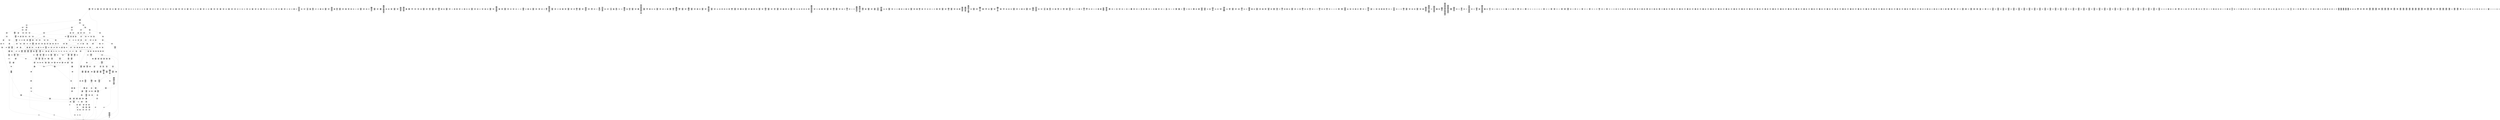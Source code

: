 /* Generated by GvGen v.1.0 (https://www.github.com/stricaud/gvgen) */

digraph G {
compound=true;
   node1 [label="[anywhere]"];
   node2 [label="# 0x0
PUSHX Data
PUSHX Data
MSTORE
PUSHX LogicData
CALLDATASIZE
LT
PUSHX Data
JUMPI
"];
   node3 [label="# 0xd
PUSHX Data
CALLDATALOAD
PUSHX BitData
SHR
PUSHX LogicData
GT
PUSHX Data
JUMPI
"];
   node4 [label="# 0x1e
PUSHX LogicData
GT
PUSHX Data
JUMPI
"];
   node5 [label="# 0x29
PUSHX LogicData
GT
PUSHX Data
JUMPI
"];
   node6 [label="# 0x34
PUSHX LogicData
EQ
PUSHX Data
JUMPI
"];
   node7 [label="# 0x3f
PUSHX LogicData
EQ
PUSHX Data
JUMPI
"];
   node8 [label="# 0x4a
PUSHX LogicData
EQ
PUSHX Data
JUMPI
"];
   node9 [label="# 0x55
PUSHX LogicData
EQ
PUSHX Data
JUMPI
"];
   node10 [label="# 0x60
PUSHX LogicData
EQ
PUSHX Data
JUMPI
"];
   node11 [label="# 0x6b
PUSHX Data
JUMP
"];
   node12 [label="# 0x6f
JUMPDEST
PUSHX LogicData
EQ
PUSHX Data
JUMPI
"];
   node13 [label="# 0x7b
PUSHX LogicData
EQ
PUSHX Data
JUMPI
"];
   node14 [label="# 0x86
PUSHX LogicData
EQ
PUSHX Data
JUMPI
"];
   node15 [label="# 0x91
PUSHX LogicData
EQ
PUSHX Data
JUMPI
"];
   node16 [label="# 0x9c
PUSHX LogicData
EQ
PUSHX Data
JUMPI
"];
   node17 [label="# 0xa7
PUSHX Data
JUMP
"];
   node18 [label="# 0xab
JUMPDEST
PUSHX LogicData
GT
PUSHX Data
JUMPI
"];
   node19 [label="# 0xb7
PUSHX LogicData
EQ
PUSHX Data
JUMPI
"];
   node20 [label="# 0xc2
PUSHX LogicData
EQ
PUSHX Data
JUMPI
"];
   node21 [label="# 0xcd
PUSHX LogicData
EQ
PUSHX Data
JUMPI
"];
   node22 [label="# 0xd8
PUSHX LogicData
EQ
PUSHX Data
JUMPI
"];
   node23 [label="# 0xe3
PUSHX LogicData
EQ
PUSHX Data
JUMPI
"];
   node24 [label="# 0xee
PUSHX Data
JUMP
"];
   node25 [label="# 0xf2
JUMPDEST
PUSHX LogicData
EQ
PUSHX Data
JUMPI
"];
   node26 [label="# 0xfe
PUSHX LogicData
EQ
PUSHX Data
JUMPI
"];
   node27 [label="# 0x109
PUSHX LogicData
EQ
PUSHX Data
JUMPI
"];
   node28 [label="# 0x114
PUSHX LogicData
EQ
PUSHX Data
JUMPI
"];
   node29 [label="# 0x11f
PUSHX LogicData
EQ
PUSHX Data
JUMPI
"];
   node30 [label="# 0x12a
PUSHX Data
JUMP
"];
   node31 [label="# 0x12e
JUMPDEST
PUSHX LogicData
GT
PUSHX Data
JUMPI
"];
   node32 [label="# 0x13a
PUSHX LogicData
GT
PUSHX Data
JUMPI
"];
   node33 [label="# 0x145
PUSHX LogicData
EQ
PUSHX Data
JUMPI
"];
   node34 [label="# 0x150
PUSHX LogicData
EQ
PUSHX Data
JUMPI
"];
   node35 [label="# 0x15b
PUSHX LogicData
EQ
PUSHX Data
JUMPI
"];
   node36 [label="# 0x166
PUSHX LogicData
EQ
PUSHX Data
JUMPI
"];
   node37 [label="# 0x171
PUSHX LogicData
EQ
PUSHX Data
JUMPI
"];
   node38 [label="# 0x17c
PUSHX Data
JUMP
"];
   node39 [label="# 0x180
JUMPDEST
PUSHX LogicData
EQ
PUSHX Data
JUMPI
"];
   node40 [label="# 0x18c
PUSHX LogicData
EQ
PUSHX Data
JUMPI
"];
   node41 [label="# 0x197
PUSHX LogicData
EQ
PUSHX Data
JUMPI
"];
   node42 [label="# 0x1a2
PUSHX LogicData
EQ
PUSHX Data
JUMPI
"];
   node43 [label="# 0x1ad
PUSHX LogicData
EQ
PUSHX Data
JUMPI
"];
   node44 [label="# 0x1b8
PUSHX Data
JUMP
"];
   node45 [label="# 0x1bc
JUMPDEST
PUSHX LogicData
GT
PUSHX Data
JUMPI
"];
   node46 [label="# 0x1c8
PUSHX LogicData
EQ
PUSHX Data
JUMPI
"];
   node47 [label="# 0x1d3
PUSHX LogicData
EQ
PUSHX Data
JUMPI
"];
   node48 [label="# 0x1de
PUSHX LogicData
EQ
PUSHX Data
JUMPI
"];
   node49 [label="# 0x1e9
PUSHX LogicData
EQ
PUSHX Data
JUMPI
"];
   node50 [label="# 0x1f4
PUSHX LogicData
EQ
PUSHX Data
JUMPI
"];
   node51 [label="# 0x1ff
PUSHX Data
JUMP
"];
   node52 [label="# 0x203
JUMPDEST
PUSHX LogicData
EQ
PUSHX Data
JUMPI
"];
   node53 [label="# 0x20f
PUSHX LogicData
EQ
PUSHX Data
JUMPI
"];
   node54 [label="# 0x21a
PUSHX LogicData
EQ
PUSHX Data
JUMPI
"];
   node55 [label="# 0x225
PUSHX LogicData
EQ
PUSHX Data
JUMPI
"];
   node56 [label="# 0x230
PUSHX LogicData
EQ
PUSHX Data
JUMPI
"];
   node57 [label="# 0x23b
PUSHX Data
JUMP
"];
   node58 [label="# 0x23f
JUMPDEST
CALLDATASIZE
PUSHX Data
JUMPI
"];
   node59 [label="# 0x245
PUSHX Data
PUSHX Data
PUSHX Data
JUMP
"];
   node60 [label="# 0x26d
JUMPDEST
CALLVALUE
PUSHX MemData
MLOAD
PUSHX Data
PUSHX Data
JUMP
"];
   node61 [label="# 0x27c
JUMPDEST
PUSHX MemData
MLOAD
SUB
LOGX
STOP
"];
   node62 [label="# 0x286
JUMPDEST
PUSHX Data
REVERT
"];
   node63 [label="# 0x28b
JUMPDEST
CALLVALUE
ISZERO
PUSHX Data
JUMPI
"];
   node64 [label="# 0x293
PUSHX Data
REVERT
"];
   node65 [label="# 0x297
JUMPDEST
PUSHX Data
PUSHX ArithData
CALLDATASIZE
SUB
ADD
PUSHX Data
PUSHX Data
JUMP
"];
   node66 [label="# 0x2ad
JUMPDEST
PUSHX Data
JUMP
"];
   node67 [label="# 0x2b2
JUMPDEST
PUSHX MemData
MLOAD
PUSHX Data
PUSHX Data
JUMP
"];
   node68 [label="# 0x2bf
JUMPDEST
PUSHX MemData
MLOAD
SUB
RETURN
"];
   node69 [label="# 0x2c8
JUMPDEST
CALLVALUE
ISZERO
PUSHX Data
JUMPI
"];
   node70 [label="# 0x2d0
PUSHX Data
REVERT
"];
   node71 [label="# 0x2d4
JUMPDEST
PUSHX Data
PUSHX Data
JUMP
"];
   node72 [label="# 0x2dd
JUMPDEST
PUSHX MemData
MLOAD
PUSHX Data
PUSHX Data
JUMP
"];
   node73 [label="# 0x2ea
JUMPDEST
PUSHX MemData
MLOAD
SUB
RETURN
"];
   node74 [label="# 0x2f3
JUMPDEST
CALLVALUE
ISZERO
PUSHX Data
JUMPI
"];
   node75 [label="# 0x2fb
PUSHX Data
REVERT
"];
   node76 [label="# 0x2ff
JUMPDEST
PUSHX Data
PUSHX Data
JUMP
"];
   node77 [label="# 0x308
JUMPDEST
PUSHX MemData
MLOAD
PUSHX Data
PUSHX Data
JUMP
"];
   node78 [label="# 0x315
JUMPDEST
PUSHX MemData
MLOAD
SUB
RETURN
"];
   node79 [label="# 0x31e
JUMPDEST
CALLVALUE
ISZERO
PUSHX Data
JUMPI
"];
   node80 [label="# 0x326
PUSHX Data
REVERT
"];
   node81 [label="# 0x32a
JUMPDEST
PUSHX Data
PUSHX ArithData
CALLDATASIZE
SUB
ADD
PUSHX Data
PUSHX Data
JUMP
"];
   node82 [label="# 0x340
JUMPDEST
PUSHX Data
JUMP
"];
   node83 [label="# 0x345
JUMPDEST
PUSHX MemData
MLOAD
PUSHX Data
PUSHX Data
JUMP
"];
   node84 [label="# 0x352
JUMPDEST
PUSHX MemData
MLOAD
SUB
RETURN
"];
   node85 [label="# 0x35b
JUMPDEST
CALLVALUE
ISZERO
PUSHX Data
JUMPI
"];
   node86 [label="# 0x363
PUSHX Data
REVERT
"];
   node87 [label="# 0x367
JUMPDEST
PUSHX Data
PUSHX ArithData
CALLDATASIZE
SUB
ADD
PUSHX Data
PUSHX Data
JUMP
"];
   node88 [label="# 0x37d
JUMPDEST
PUSHX Data
JUMP
"];
   node89 [label="# 0x382
JUMPDEST
STOP
"];
   node90 [label="# 0x384
JUMPDEST
CALLVALUE
ISZERO
PUSHX Data
JUMPI
"];
   node91 [label="# 0x38c
PUSHX Data
REVERT
"];
   node92 [label="# 0x390
JUMPDEST
PUSHX Data
PUSHX Data
JUMP
"];
   node93 [label="# 0x399
JUMPDEST
PUSHX MemData
MLOAD
PUSHX Data
PUSHX Data
JUMP
"];
   node94 [label="# 0x3a6
JUMPDEST
PUSHX MemData
MLOAD
SUB
RETURN
"];
   node95 [label="# 0x3af
JUMPDEST
CALLVALUE
ISZERO
PUSHX Data
JUMPI
"];
   node96 [label="# 0x3b7
PUSHX Data
REVERT
"];
   node97 [label="# 0x3bb
JUMPDEST
PUSHX Data
PUSHX ArithData
CALLDATASIZE
SUB
ADD
PUSHX Data
PUSHX Data
JUMP
"];
   node98 [label="# 0x3d1
JUMPDEST
PUSHX Data
JUMP
"];
   node99 [label="# 0x3d6
JUMPDEST
STOP
"];
   node100 [label="# 0x3d8
JUMPDEST
PUSHX Data
PUSHX Data
JUMP
"];
   node101 [label="# 0x3e0
JUMPDEST
STOP
"];
   node102 [label="# 0x3e2
JUMPDEST
CALLVALUE
ISZERO
PUSHX Data
JUMPI
"];
   node103 [label="# 0x3ea
PUSHX Data
REVERT
"];
   node104 [label="# 0x3ee
JUMPDEST
PUSHX Data
PUSHX Data
JUMP
"];
   node105 [label="# 0x3f7
JUMPDEST
STOP
"];
   node106 [label="# 0x3f9
JUMPDEST
CALLVALUE
ISZERO
PUSHX Data
JUMPI
"];
   node107 [label="# 0x401
PUSHX Data
REVERT
"];
   node108 [label="# 0x405
JUMPDEST
PUSHX Data
PUSHX ArithData
CALLDATASIZE
SUB
ADD
PUSHX Data
PUSHX Data
JUMP
"];
   node109 [label="# 0x41b
JUMPDEST
PUSHX Data
JUMP
"];
   node110 [label="# 0x420
JUMPDEST
STOP
"];
   node111 [label="# 0x422
JUMPDEST
CALLVALUE
ISZERO
PUSHX Data
JUMPI
"];
   node112 [label="# 0x42a
PUSHX Data
REVERT
"];
   node113 [label="# 0x42e
JUMPDEST
PUSHX Data
PUSHX Data
JUMP
"];
   node114 [label="# 0x437
JUMPDEST
STOP
"];
   node115 [label="# 0x439
JUMPDEST
CALLVALUE
ISZERO
PUSHX Data
JUMPI
"];
   node116 [label="# 0x441
PUSHX Data
REVERT
"];
   node117 [label="# 0x445
JUMPDEST
PUSHX Data
PUSHX ArithData
CALLDATASIZE
SUB
ADD
PUSHX Data
PUSHX Data
JUMP
"];
   node118 [label="# 0x45b
JUMPDEST
PUSHX Data
JUMP
"];
   node119 [label="# 0x460
JUMPDEST
PUSHX MemData
MLOAD
PUSHX Data
PUSHX Data
JUMP
"];
   node120 [label="# 0x46d
JUMPDEST
PUSHX MemData
MLOAD
SUB
RETURN
"];
   node121 [label="# 0x476
JUMPDEST
CALLVALUE
ISZERO
PUSHX Data
JUMPI
"];
   node122 [label="# 0x47e
PUSHX Data
REVERT
"];
   node123 [label="# 0x482
JUMPDEST
PUSHX Data
PUSHX ArithData
CALLDATASIZE
SUB
ADD
PUSHX Data
PUSHX Data
JUMP
"];
   node124 [label="# 0x498
JUMPDEST
PUSHX Data
JUMP
"];
   node125 [label="# 0x49d
JUMPDEST
STOP
"];
   node126 [label="# 0x49f
JUMPDEST
CALLVALUE
ISZERO
PUSHX Data
JUMPI
"];
   node127 [label="# 0x4a7
PUSHX Data
REVERT
"];
   node128 [label="# 0x4ab
JUMPDEST
PUSHX Data
PUSHX Data
JUMP
"];
   node129 [label="# 0x4b4
JUMPDEST
PUSHX MemData
MLOAD
PUSHX Data
PUSHX Data
JUMP
"];
   node130 [label="# 0x4c1
JUMPDEST
PUSHX MemData
MLOAD
SUB
RETURN
"];
   node131 [label="# 0x4ca
JUMPDEST
CALLVALUE
ISZERO
PUSHX Data
JUMPI
"];
   node132 [label="# 0x4d2
PUSHX Data
REVERT
"];
   node133 [label="# 0x4d6
JUMPDEST
PUSHX Data
PUSHX Data
JUMP
"];
   node134 [label="# 0x4df
JUMPDEST
STOP
"];
   node135 [label="# 0x4e1
JUMPDEST
CALLVALUE
ISZERO
PUSHX Data
JUMPI
"];
   node136 [label="# 0x4e9
PUSHX Data
REVERT
"];
   node137 [label="# 0x4ed
JUMPDEST
PUSHX Data
PUSHX Data
JUMP
"];
   node138 [label="# 0x4f6
JUMPDEST
PUSHX MemData
MLOAD
PUSHX Data
PUSHX Data
JUMP
"];
   node139 [label="# 0x503
JUMPDEST
PUSHX MemData
MLOAD
SUB
RETURN
"];
   node140 [label="# 0x50c
JUMPDEST
CALLVALUE
ISZERO
PUSHX Data
JUMPI
"];
   node141 [label="# 0x514
PUSHX Data
REVERT
"];
   node142 [label="# 0x518
JUMPDEST
PUSHX Data
PUSHX ArithData
CALLDATASIZE
SUB
ADD
PUSHX Data
PUSHX Data
JUMP
"];
   node143 [label="# 0x52e
JUMPDEST
PUSHX Data
JUMP
"];
   node144 [label="# 0x533
JUMPDEST
STOP
"];
   node145 [label="# 0x535
JUMPDEST
CALLVALUE
ISZERO
PUSHX Data
JUMPI
"];
   node146 [label="# 0x53d
PUSHX Data
REVERT
"];
   node147 [label="# 0x541
JUMPDEST
PUSHX Data
PUSHX Data
JUMP
"];
   node148 [label="# 0x54a
JUMPDEST
PUSHX MemData
MLOAD
PUSHX Data
PUSHX Data
JUMP
"];
   node149 [label="# 0x557
JUMPDEST
PUSHX MemData
MLOAD
SUB
RETURN
"];
   node150 [label="# 0x560
JUMPDEST
CALLVALUE
ISZERO
PUSHX Data
JUMPI
"];
   node151 [label="# 0x568
PUSHX Data
REVERT
"];
   node152 [label="# 0x56c
JUMPDEST
PUSHX Data
PUSHX ArithData
CALLDATASIZE
SUB
ADD
PUSHX Data
PUSHX Data
JUMP
"];
   node153 [label="# 0x582
JUMPDEST
PUSHX Data
JUMP
"];
   node154 [label="# 0x587
JUMPDEST
PUSHX MemData
MLOAD
PUSHX Data
PUSHX Data
JUMP
"];
   node155 [label="# 0x594
JUMPDEST
PUSHX MemData
MLOAD
SUB
RETURN
"];
   node156 [label="# 0x59d
JUMPDEST
CALLVALUE
ISZERO
PUSHX Data
JUMPI
"];
   node157 [label="# 0x5a5
PUSHX Data
REVERT
"];
   node158 [label="# 0x5a9
JUMPDEST
PUSHX Data
PUSHX Data
JUMP
"];
   node159 [label="# 0x5b2
JUMPDEST
PUSHX MemData
MLOAD
PUSHX Data
PUSHX Data
JUMP
"];
   node160 [label="# 0x5bf
JUMPDEST
PUSHX MemData
MLOAD
SUB
RETURN
"];
   node161 [label="# 0x5c8
JUMPDEST
CALLVALUE
ISZERO
PUSHX Data
JUMPI
"];
   node162 [label="# 0x5d0
PUSHX Data
REVERT
"];
   node163 [label="# 0x5d4
JUMPDEST
PUSHX Data
PUSHX ArithData
CALLDATASIZE
SUB
ADD
PUSHX Data
PUSHX Data
JUMP
"];
   node164 [label="# 0x5ea
JUMPDEST
PUSHX Data
JUMP
"];
   node165 [label="# 0x5ef
JUMPDEST
PUSHX MemData
MLOAD
PUSHX Data
PUSHX Data
JUMP
"];
   node166 [label="# 0x5fc
JUMPDEST
PUSHX MemData
MLOAD
SUB
RETURN
"];
   node167 [label="# 0x605
JUMPDEST
CALLVALUE
ISZERO
PUSHX Data
JUMPI
"];
   node168 [label="# 0x60d
PUSHX Data
REVERT
"];
   node169 [label="# 0x611
JUMPDEST
PUSHX Data
PUSHX ArithData
CALLDATASIZE
SUB
ADD
PUSHX Data
PUSHX Data
JUMP
"];
   node170 [label="# 0x627
JUMPDEST
PUSHX Data
JUMP
"];
   node171 [label="# 0x62c
JUMPDEST
STOP
"];
   node172 [label="# 0x62e
JUMPDEST
CALLVALUE
ISZERO
PUSHX Data
JUMPI
"];
   node173 [label="# 0x636
PUSHX Data
REVERT
"];
   node174 [label="# 0x63a
JUMPDEST
PUSHX Data
PUSHX ArithData
CALLDATASIZE
SUB
ADD
PUSHX Data
PUSHX Data
JUMP
"];
   node175 [label="# 0x650
JUMPDEST
PUSHX Data
JUMP
"];
   node176 [label="# 0x655
JUMPDEST
PUSHX MemData
MLOAD
PUSHX Data
PUSHX Data
JUMP
"];
   node177 [label="# 0x662
JUMPDEST
PUSHX MemData
MLOAD
SUB
RETURN
"];
   node178 [label="# 0x66b
JUMPDEST
CALLVALUE
ISZERO
PUSHX Data
JUMPI
"];
   node179 [label="# 0x673
PUSHX Data
REVERT
"];
   node180 [label="# 0x677
JUMPDEST
PUSHX Data
PUSHX Data
JUMP
"];
   node181 [label="# 0x680
JUMPDEST
STOP
"];
   node182 [label="# 0x682
JUMPDEST
CALLVALUE
ISZERO
PUSHX Data
JUMPI
"];
   node183 [label="# 0x68a
PUSHX Data
REVERT
"];
   node184 [label="# 0x68e
JUMPDEST
PUSHX Data
PUSHX ArithData
CALLDATASIZE
SUB
ADD
PUSHX Data
PUSHX Data
JUMP
"];
   node185 [label="# 0x6a4
JUMPDEST
PUSHX Data
JUMP
"];
   node186 [label="# 0x6a9
JUMPDEST
PUSHX MemData
MLOAD
PUSHX Data
PUSHX Data
JUMP
"];
   node187 [label="# 0x6b6
JUMPDEST
PUSHX MemData
MLOAD
SUB
RETURN
"];
   node188 [label="# 0x6bf
JUMPDEST
CALLVALUE
ISZERO
PUSHX Data
JUMPI
"];
   node189 [label="# 0x6c7
PUSHX Data
REVERT
"];
   node190 [label="# 0x6cb
JUMPDEST
PUSHX Data
PUSHX Data
JUMP
"];
   node191 [label="# 0x6d4
JUMPDEST
PUSHX MemData
MLOAD
PUSHX Data
PUSHX Data
JUMP
"];
   node192 [label="# 0x6e1
JUMPDEST
PUSHX MemData
MLOAD
SUB
RETURN
"];
   node193 [label="# 0x6ea
JUMPDEST
CALLVALUE
ISZERO
PUSHX Data
JUMPI
"];
   node194 [label="# 0x6f2
PUSHX Data
REVERT
"];
   node195 [label="# 0x6f6
JUMPDEST
PUSHX Data
PUSHX Data
JUMP
"];
   node196 [label="# 0x6ff
JUMPDEST
PUSHX MemData
MLOAD
PUSHX Data
PUSHX Data
JUMP
"];
   node197 [label="# 0x70c
JUMPDEST
PUSHX MemData
MLOAD
SUB
RETURN
"];
   node198 [label="# 0x715
JUMPDEST
CALLVALUE
ISZERO
PUSHX Data
JUMPI
"];
   node199 [label="# 0x71d
PUSHX Data
REVERT
"];
   node200 [label="# 0x721
JUMPDEST
PUSHX Data
PUSHX ArithData
CALLDATASIZE
SUB
ADD
PUSHX Data
PUSHX Data
JUMP
"];
   node201 [label="# 0x737
JUMPDEST
PUSHX Data
JUMP
"];
   node202 [label="# 0x73c
JUMPDEST
PUSHX MemData
MLOAD
PUSHX Data
PUSHX Data
JUMP
"];
   node203 [label="# 0x749
JUMPDEST
PUSHX MemData
MLOAD
SUB
RETURN
"];
   node204 [label="# 0x752
JUMPDEST
CALLVALUE
ISZERO
PUSHX Data
JUMPI
"];
   node205 [label="# 0x75a
PUSHX Data
REVERT
"];
   node206 [label="# 0x75e
JUMPDEST
PUSHX Data
PUSHX Data
JUMP
"];
   node207 [label="# 0x767
JUMPDEST
PUSHX MemData
MLOAD
PUSHX Data
PUSHX Data
JUMP
"];
   node208 [label="# 0x774
JUMPDEST
PUSHX MemData
MLOAD
SUB
RETURN
"];
   node209 [label="# 0x77d
JUMPDEST
CALLVALUE
ISZERO
PUSHX Data
JUMPI
"];
   node210 [label="# 0x785
PUSHX Data
REVERT
"];
   node211 [label="# 0x789
JUMPDEST
PUSHX Data
PUSHX ArithData
CALLDATASIZE
SUB
ADD
PUSHX Data
PUSHX Data
JUMP
"];
   node212 [label="# 0x79f
JUMPDEST
PUSHX Data
JUMP
"];
   node213 [label="# 0x7a4
JUMPDEST
STOP
"];
   node214 [label="# 0x7a6
JUMPDEST
CALLVALUE
ISZERO
PUSHX Data
JUMPI
"];
   node215 [label="# 0x7ae
PUSHX Data
REVERT
"];
   node216 [label="# 0x7b2
JUMPDEST
PUSHX Data
PUSHX ArithData
CALLDATASIZE
SUB
ADD
PUSHX Data
PUSHX Data
JUMP
"];
   node217 [label="# 0x7c8
JUMPDEST
PUSHX Data
JUMP
"];
   node218 [label="# 0x7cd
JUMPDEST
STOP
"];
   node219 [label="# 0x7cf
JUMPDEST
CALLVALUE
ISZERO
PUSHX Data
JUMPI
"];
   node220 [label="# 0x7d7
PUSHX Data
REVERT
"];
   node221 [label="# 0x7db
JUMPDEST
PUSHX Data
PUSHX Data
JUMP
"];
   node222 [label="# 0x7e4
JUMPDEST
PUSHX MemData
MLOAD
PUSHX Data
PUSHX Data
JUMP
"];
   node223 [label="# 0x7f1
JUMPDEST
PUSHX MemData
MLOAD
SUB
RETURN
"];
   node224 [label="# 0x7fa
JUMPDEST
CALLVALUE
ISZERO
PUSHX Data
JUMPI
"];
   node225 [label="# 0x802
PUSHX Data
REVERT
"];
   node226 [label="# 0x806
JUMPDEST
PUSHX Data
PUSHX ArithData
CALLDATASIZE
SUB
ADD
PUSHX Data
PUSHX Data
JUMP
"];
   node227 [label="# 0x81c
JUMPDEST
PUSHX Data
JUMP
"];
   node228 [label="# 0x821
JUMPDEST
PUSHX MemData
MLOAD
PUSHX Data
PUSHX Data
JUMP
"];
   node229 [label="# 0x82e
JUMPDEST
PUSHX MemData
MLOAD
SUB
RETURN
"];
   node230 [label="# 0x837
JUMPDEST
CALLVALUE
ISZERO
PUSHX Data
JUMPI
"];
   node231 [label="# 0x83f
PUSHX Data
REVERT
"];
   node232 [label="# 0x843
JUMPDEST
PUSHX Data
PUSHX ArithData
CALLDATASIZE
SUB
ADD
PUSHX Data
PUSHX Data
JUMP
"];
   node233 [label="# 0x859
JUMPDEST
PUSHX Data
JUMP
"];
   node234 [label="# 0x85e
JUMPDEST
PUSHX MemData
MLOAD
PUSHX Data
PUSHX Data
JUMP
"];
   node235 [label="# 0x86b
JUMPDEST
PUSHX MemData
MLOAD
SUB
RETURN
"];
   node236 [label="# 0x874
JUMPDEST
PUSHX Data
PUSHX ArithData
CALLDATASIZE
SUB
ADD
PUSHX Data
PUSHX Data
JUMP
"];
   node237 [label="# 0x889
JUMPDEST
PUSHX Data
JUMP
"];
   node238 [label="# 0x88e
JUMPDEST
STOP
"];
   node239 [label="# 0x890
JUMPDEST
PUSHX Data
PUSHX ArithData
CALLDATASIZE
SUB
ADD
PUSHX Data
PUSHX Data
JUMP
"];
   node240 [label="# 0x8a5
JUMPDEST
PUSHX Data
JUMP
"];
   node241 [label="# 0x8aa
JUMPDEST
STOP
"];
   node242 [label="# 0x8ac
JUMPDEST
CALLVALUE
ISZERO
PUSHX Data
JUMPI
"];
   node243 [label="# 0x8b4
PUSHX Data
REVERT
"];
   node244 [label="# 0x8b8
JUMPDEST
PUSHX Data
PUSHX Data
JUMP
"];
   node245 [label="# 0x8c1
JUMPDEST
PUSHX MemData
MLOAD
PUSHX Data
PUSHX Data
JUMP
"];
   node246 [label="# 0x8ce
JUMPDEST
PUSHX MemData
MLOAD
SUB
RETURN
"];
   node247 [label="# 0x8d7
JUMPDEST
CALLVALUE
ISZERO
PUSHX Data
JUMPI
"];
   node248 [label="# 0x8df
PUSHX Data
REVERT
"];
   node249 [label="# 0x8e3
JUMPDEST
PUSHX Data
PUSHX ArithData
CALLDATASIZE
SUB
ADD
PUSHX Data
PUSHX Data
JUMP
"];
   node250 [label="# 0x8f9
JUMPDEST
PUSHX Data
JUMP
"];
   node251 [label="# 0x8fe
JUMPDEST
PUSHX MemData
MLOAD
PUSHX Data
PUSHX Data
JUMP
"];
   node252 [label="# 0x90b
JUMPDEST
PUSHX MemData
MLOAD
SUB
RETURN
"];
   node253 [label="# 0x914
JUMPDEST
CALLVALUE
ISZERO
PUSHX Data
JUMPI
"];
   node254 [label="# 0x91c
PUSHX Data
REVERT
"];
   node255 [label="# 0x920
JUMPDEST
PUSHX Data
PUSHX Data
JUMP
"];
   node256 [label="# 0x929
JUMPDEST
STOP
"];
   node257 [label="# 0x92b
JUMPDEST
CALLVALUE
ISZERO
PUSHX Data
JUMPI
"];
   node258 [label="# 0x933
PUSHX Data
REVERT
"];
   node259 [label="# 0x937
JUMPDEST
PUSHX Data
PUSHX ArithData
CALLDATASIZE
SUB
ADD
PUSHX Data
PUSHX Data
JUMP
"];
   node260 [label="# 0x94d
JUMPDEST
PUSHX Data
JUMP
"];
   node261 [label="# 0x952
JUMPDEST
STOP
"];
   node262 [label="# 0x954
JUMPDEST
PUSHX Data
CALLER
JUMP
"];
   node263 [label="# 0x95c
JUMPDEST
PUSHX Data
PUSHX Data
PUSHX Data
JUMP
"];
   node264 [label="# 0x967
JUMPDEST
JUMP
"];
   node265 [label="# 0x96e
JUMPDEST
PUSHX Data
JUMP
"];
   node266 [label="# 0x974
JUMPDEST
PUSHX Data
PUSHX StorData
SLOAD
PUSHX Data
PUSHX Data
JUMP
"];
   node267 [label="# 0x983
JUMPDEST
PUSHX ArithData
ADD
PUSHX ArithData
DIV
MUL
PUSHX ArithData
ADD
PUSHX MemData
MLOAD
ADD
PUSHX Data
MSTORE
MSTORE
PUSHX ArithData
ADD
SLOAD
PUSHX Data
PUSHX Data
JUMP
"];
   node268 [label="# 0x9af
JUMPDEST
ISZERO
PUSHX Data
JUMPI
"];
   node269 [label="# 0x9b6
PUSHX LogicData
LT
PUSHX Data
JUMPI
"];
   node270 [label="# 0x9be
PUSHX ArithData
SLOAD
DIV
MUL
MSTORE
PUSHX ArithData
ADD
PUSHX Data
JUMP
"];
   node271 [label="# 0x9d1
JUMPDEST
ADD
PUSHX Data
MSTORE
PUSHX Data
PUSHX Data
SHA3
"];
   node272 [label="# 0x9df
JUMPDEST
SLOAD
MSTORE
PUSHX ArithData
ADD
PUSHX ArithData
ADD
GT
PUSHX Data
JUMPI
"];
   node273 [label="# 0x9f3
SUB
PUSHX BitData
AND
ADD
"];
   node274 [label="# 0x9fc
JUMPDEST
JUMP
"];
   node275 [label="# 0xa06
JUMPDEST
PUSHX Data
PUSHX Data
PUSHX Data
JUMP
"];
   node276 [label="# 0xa11
JUMPDEST
PUSHX Data
JUMPI
"];
   node277 [label="# 0xa16
PUSHX MemData
MLOAD
PUSHX Data
MSTORE
PUSHX ArithData
ADD
PUSHX Data
PUSHX Data
JUMP
"];
   node278 [label="# 0xa47
JUMPDEST
PUSHX MemData
MLOAD
SUB
REVERT
"];
   node279 [label="# 0xa50
JUMPDEST
PUSHX Data
PUSHX ArithData
MSTORE
PUSHX ArithData
ADD
MSTORE
PUSHX ArithData
ADD
PUSHX Data
SHA3
PUSHX ArithData
SLOAD
PUSHX ArithData
EXP
DIV
PUSHX BitData
AND
JUMP
"];
   node280 [label="# 0xa8b
JUMPDEST
PUSHX Data
PUSHX Data
PUSHX Data
JUMP
"];
   node281 [label="# 0xa96
JUMPDEST
PUSHX BitData
AND
PUSHX BitData
AND
EQ
ISZERO
PUSHX Data
JUMPI
"];
   node282 [label="# 0xacd
PUSHX MemData
MLOAD
PUSHX Data
MSTORE
PUSHX ArithData
ADD
PUSHX Data
PUSHX Data
JUMP
"];
   node283 [label="# 0xafe
JUMPDEST
PUSHX MemData
MLOAD
SUB
REVERT
"];
   node284 [label="# 0xb07
JUMPDEST
PUSHX BitData
AND
PUSHX Data
PUSHX Data
JUMP
"];
   node285 [label="# 0xb26
JUMPDEST
PUSHX BitData
AND
EQ
PUSHX Data
JUMPI
"];
   node286 [label="# 0xb43
PUSHX Data
PUSHX Data
PUSHX Data
JUMP
"];
   node287 [label="# 0xb4f
JUMPDEST
PUSHX Data
JUMP
"];
   node288 [label="# 0xb54
JUMPDEST
"];
   node289 [label="# 0xb55
JUMPDEST
PUSHX Data
JUMPI
"];
   node290 [label="# 0xb5a
PUSHX MemData
MLOAD
PUSHX Data
MSTORE
PUSHX ArithData
ADD
PUSHX Data
PUSHX Data
JUMP
"];
   node291 [label="# 0xb8b
JUMPDEST
PUSHX MemData
MLOAD
SUB
REVERT
"];
   node292 [label="# 0xb94
JUMPDEST
PUSHX Data
PUSHX Data
JUMP
"];
   node293 [label="# 0xb9e
JUMPDEST
JUMP
"];
   node294 [label="# 0xba3
JUMPDEST
PUSHX Data
PUSHX StorData
SLOAD
JUMP
"];
   node295 [label="# 0xbb0
JUMPDEST
PUSHX LogicData
PUSHX Data
PUSHX ArithData
PUSHX BitData
AND
PUSHX BitData
AND
MSTORE
PUSHX ArithData
ADD
MSTORE
PUSHX ArithData
ADD
PUSHX Data
SHA3
SLOAD
GT
PUSHX Data
JUMPI
"];
   node296 [label="# 0xbf8
PUSHX MemData
MLOAD
PUSHX Data
MSTORE
PUSHX ArithData
ADD
PUSHX Data
PUSHX Data
JUMP
"];
   node297 [label="# 0xc29
JUMPDEST
PUSHX MemData
MLOAD
SUB
REVERT
"];
   node298 [label="# 0xc32
JUMPDEST
PUSHX Data
PUSHX StorData
SLOAD
SELFBALANCE
PUSHX Data
PUSHX Data
JUMP
"];
   node299 [label="# 0xc42
JUMPDEST
PUSHX Data
PUSHX Data
PUSHX ArithData
PUSHX BitData
AND
PUSHX BitData
AND
MSTORE
PUSHX ArithData
ADD
MSTORE
PUSHX ArithData
ADD
PUSHX Data
SHA3
SLOAD
PUSHX StorData
SLOAD
PUSHX Data
PUSHX ArithData
PUSHX BitData
AND
PUSHX BitData
AND
MSTORE
PUSHX ArithData
ADD
MSTORE
PUSHX ArithData
ADD
PUSHX Data
SHA3
SLOAD
PUSHX Data
PUSHX Data
JUMP
"];
   node300 [label="# 0xcd4
JUMPDEST
PUSHX Data
PUSHX Data
JUMP
"];
   node301 [label="# 0xcde
JUMPDEST
PUSHX Data
PUSHX Data
JUMP
"];
   node302 [label="# 0xce8
JUMPDEST
PUSHX LogicData
EQ
ISZERO
PUSHX Data
JUMPI
"];
   node303 [label="# 0xcf4
PUSHX MemData
MLOAD
PUSHX Data
MSTORE
PUSHX ArithData
ADD
PUSHX Data
PUSHX Data
JUMP
"];
   node304 [label="# 0xd25
JUMPDEST
PUSHX MemData
MLOAD
SUB
REVERT
"];
   node305 [label="# 0xd2e
JUMPDEST
PUSHX Data
PUSHX ArithData
PUSHX BitData
AND
PUSHX BitData
AND
MSTORE
PUSHX ArithData
ADD
MSTORE
PUSHX ArithData
ADD
PUSHX Data
SHA3
SLOAD
PUSHX Data
PUSHX Data
JUMP
"];
   node306 [label="# 0xd79
JUMPDEST
PUSHX Data
PUSHX ArithData
PUSHX BitData
AND
PUSHX BitData
AND
MSTORE
PUSHX ArithData
ADD
MSTORE
PUSHX ArithData
ADD
PUSHX Data
SHA3
SSTORE
PUSHX StorData
SLOAD
PUSHX Data
PUSHX Data
JUMP
"];
   node307 [label="# 0xdca
JUMPDEST
PUSHX Data
SSTORE
PUSHX Data
PUSHX Data
JUMP
"];
   node308 [label="# 0xdda
JUMPDEST
PUSHX Data
PUSHX MemData
MLOAD
PUSHX Data
PUSHX Data
JUMP
"];
   node309 [label="# 0xe0b
JUMPDEST
PUSHX MemData
MLOAD
SUB
LOGX
JUMP
"];
   node310 [label="# 0xe18
JUMPDEST
PUSHX LogicData
PUSHX StorData
SLOAD
EQ
ISZERO
PUSHX Data
JUMPI
"];
   node311 [label="# 0xe24
PUSHX MemData
MLOAD
PUSHX Data
MSTORE
PUSHX ArithData
ADD
PUSHX Data
PUSHX Data
JUMP
"];
   node312 [label="# 0xe55
JUMPDEST
PUSHX MemData
MLOAD
SUB
REVERT
"];
   node313 [label="# 0xe5e
JUMPDEST
PUSHX Data
PUSHX Data
SSTORE
PUSHX Data
PUSHX Data
JUMP
"];
   node314 [label="# 0xe6e
JUMPDEST
ISZERO
PUSHX Data
JUMPI
"];
   node315 [label="# 0xe74
PUSHX MemData
MLOAD
PUSHX Data
MSTORE
PUSHX ArithData
ADD
PUSHX Data
PUSHX Data
JUMP
"];
   node316 [label="# 0xea5
JUMPDEST
PUSHX MemData
MLOAD
SUB
REVERT
"];
   node317 [label="# 0xeae
JUMPDEST
PUSHX Data
PUSHX Data
PUSHX Data
PUSHX Data
PUSHX Data
JUMP
"];
   node318 [label="# 0xebe
JUMPDEST
PUSHX BitData
PUSHX BitData
AND
JUMP
"];
   node319 [label="# 0xecc
JUMPDEST
GT
ISZERO
PUSHX Data
JUMPI
"];
   node320 [label="# 0xed3
PUSHX MemData
MLOAD
PUSHX Data
MSTORE
PUSHX ArithData
ADD
PUSHX Data
PUSHX Data
JUMP
"];
   node321 [label="# 0xf04
JUMPDEST
PUSHX MemData
MLOAD
SUB
REVERT
"];
   node322 [label="# 0xf0d
JUMPDEST
PUSHX StorData
SLOAD
CALLVALUE
LT
ISZERO
PUSHX Data
JUMPI
"];
   node323 [label="# 0xf18
PUSHX MemData
MLOAD
PUSHX Data
MSTORE
PUSHX ArithData
ADD
PUSHX Data
PUSHX Data
JUMP
"];
   node324 [label="# 0xf49
JUMPDEST
PUSHX MemData
MLOAD
SUB
REVERT
"];
   node325 [label="# 0xf52
JUMPDEST
PUSHX StorData
PUSHX ArithData
SLOAD
PUSHX ArithData
EXP
DIV
PUSHX BitData
AND
PUSHX Data
JUMPI
"];
   node326 [label="# 0xf67
PUSHX Data
PUSHX Data
CALLER
PUSHX Data
JUMP
"];
   node327 [label="# 0xf71
JUMPDEST
GT
ISZERO
PUSHX Data
JUMPI
"];
   node328 [label="# 0xf78
PUSHX MemData
MLOAD
PUSHX Data
MSTORE
PUSHX ArithData
ADD
PUSHX Data
PUSHX Data
JUMP
"];
   node329 [label="# 0xfa9
JUMPDEST
PUSHX MemData
MLOAD
SUB
REVERT
"];
   node330 [label="# 0xfb2
JUMPDEST
"];
   node331 [label="# 0xfb3
JUMPDEST
PUSHX Data
CALLER
PUSHX Data
JUMP
"];
   node332 [label="# 0xfbc
JUMPDEST
PUSHX Data
PUSHX Data
SSTORE
JUMP
"];
   node333 [label="# 0xfc6
JUMPDEST
PUSHX Data
PUSHX Data
JUMP
"];
   node334 [label="# 0xfce
JUMPDEST
PUSHX BitData
AND
PUSHX Data
PUSHX Data
JUMP
"];
   node335 [label="# 0xfec
JUMPDEST
PUSHX BitData
AND
EQ
PUSHX Data
JUMPI
"];
   node336 [label="# 0x1008
PUSHX MemData
MLOAD
PUSHX Data
MSTORE
PUSHX ArithData
ADD
PUSHX Data
PUSHX Data
JUMP
"];
   node337 [label="# 0x1039
JUMPDEST
PUSHX MemData
MLOAD
SUB
REVERT
"];
   node338 [label="# 0x1042
JUMPDEST
PUSHX LogicData
PUSHX StorData
PUSHX ArithData
PUSHX ArithData
EXP
SLOAD
PUSHX ArithData
MUL
NOT
AND
ISZERO
ISZERO
MUL
OR
SSTORE
PUSHX Data
PUSHX Data
PUSHX Data
JUMP
"];
   node339 [label="# 0x1067
JUMPDEST
JUMP
"];
   node340 [label="# 0x1069
JUMPDEST
PUSHX Data
PUSHX Data
PUSHX Data
JUMP
"];
   node341 [label="# 0x1074
JUMPDEST
PUSHX Data
JUMP
"];
   node342 [label="# 0x107a
JUMPDEST
PUSHX Data
JUMPI
"];
   node343 [label="# 0x107f
PUSHX MemData
MLOAD
PUSHX Data
MSTORE
PUSHX ArithData
ADD
PUSHX Data
PUSHX Data
JUMP
"];
   node344 [label="# 0x10b0
JUMPDEST
PUSHX MemData
MLOAD
SUB
REVERT
"];
   node345 [label="# 0x10b9
JUMPDEST
PUSHX Data
PUSHX Data
JUMP
"];
   node346 [label="# 0x10c4
JUMPDEST
JUMP
"];
   node347 [label="# 0x10c9
JUMPDEST
PUSHX Data
PUSHX Data
JUMP
"];
   node348 [label="# 0x10d1
JUMPDEST
PUSHX BitData
AND
PUSHX Data
PUSHX Data
JUMP
"];
   node349 [label="# 0x10ef
JUMPDEST
PUSHX BitData
AND
EQ
PUSHX Data
JUMPI
"];
   node350 [label="# 0x110b
PUSHX MemData
MLOAD
PUSHX Data
MSTORE
PUSHX ArithData
ADD
PUSHX Data
PUSHX Data
JUMP
"];
   node351 [label="# 0x113c
JUMPDEST
PUSHX MemData
MLOAD
SUB
REVERT
"];
   node352 [label="# 0x1145
JUMPDEST
PUSHX StorData
PUSHX ArithData
SLOAD
PUSHX ArithData
EXP
DIV
PUSHX BitData
AND
ISZERO
PUSHX StorData
PUSHX ArithData
PUSHX ArithData
EXP
SLOAD
PUSHX ArithData
MUL
NOT
AND
ISZERO
ISZERO
MUL
OR
SSTORE
JUMP
"];
   node353 [label="# 0x1171
JUMPDEST
PUSHX Data
PUSHX Data
PUSHX Data
JUMP
"];
   node354 [label="# 0x117c
JUMPDEST
LT
PUSHX Data
JUMPI
"];
   node355 [label="# 0x1183
PUSHX MemData
MLOAD
PUSHX Data
MSTORE
PUSHX ArithData
ADD
PUSHX Data
PUSHX Data
JUMP
"];
   node356 [label="# 0x11b4
JUMPDEST
PUSHX MemData
MLOAD
SUB
REVERT
"];
   node357 [label="# 0x11bd
JUMPDEST
PUSHX Data
PUSHX ArithData
PUSHX BitData
AND
PUSHX BitData
AND
MSTORE
PUSHX ArithData
ADD
MSTORE
PUSHX ArithData
ADD
PUSHX Data
SHA3
PUSHX ArithData
MSTORE
PUSHX ArithData
ADD
MSTORE
PUSHX ArithData
ADD
PUSHX Data
SHA3
SLOAD
JUMP
"];
   node358 [label="# 0x1216
JUMPDEST
PUSHX Data
PUSHX Data
JUMP
"];
   node359 [label="# 0x121e
JUMPDEST
PUSHX BitData
AND
PUSHX Data
PUSHX Data
JUMP
"];
   node360 [label="# 0x123c
JUMPDEST
PUSHX BitData
AND
EQ
PUSHX Data
JUMPI
"];
   node361 [label="# 0x1258
PUSHX MemData
MLOAD
PUSHX Data
MSTORE
PUSHX ArithData
ADD
PUSHX Data
PUSHX Data
JUMP
"];
   node362 [label="# 0x1289
JUMPDEST
PUSHX MemData
MLOAD
SUB
REVERT
"];
   node363 [label="# 0x1292
JUMPDEST
PUSHX Data
SSTORE
JUMP
"];
   node364 [label="# 0x129c
JUMPDEST
PUSHX StorData
PUSHX ArithData
SLOAD
PUSHX ArithData
EXP
DIV
PUSHX BitData
AND
JUMP
"];
   node365 [label="# 0x12af
JUMPDEST
PUSHX Data
PUSHX Data
JUMP
"];
   node366 [label="# 0x12b7
JUMPDEST
PUSHX BitData
AND
PUSHX Data
PUSHX Data
JUMP
"];
   node367 [label="# 0x12d5
JUMPDEST
PUSHX BitData
AND
EQ
PUSHX Data
JUMPI
"];
   node368 [label="# 0x12f1
PUSHX MemData
MLOAD
PUSHX Data
MSTORE
PUSHX ArithData
ADD
PUSHX Data
PUSHX Data
JUMP
"];
   node369 [label="# 0x1322
JUMPDEST
PUSHX MemData
MLOAD
SUB
REVERT
"];
   node370 [label="# 0x132b
JUMPDEST
PUSHX Data
PUSHX Data
JUMP
"];
   node371 [label="# 0x1333
JUMPDEST
ISZERO
PUSHX Data
JUMPI
"];
   node372 [label="# 0x1339
PUSHX Data
PUSHX Data
JUMP
"];
   node373 [label="# 0x1340
JUMPDEST
PUSHX Data
JUMP
"];
   node374 [label="# 0x1345
JUMPDEST
PUSHX Data
PUSHX Data
JUMP
"];
   node375 [label="# 0x134d
JUMPDEST
"];
   node376 [label="# 0x134e
JUMPDEST
JUMP
"];
   node377 [label="# 0x1350
JUMPDEST
PUSHX Data
PUSHX StorData
SLOAD
JUMP
"];
   node378 [label="# 0x135a
JUMPDEST
PUSHX Data
PUSHX MemData
MLOAD
PUSHX ArithData
ADD
PUSHX Data
MSTORE
PUSHX Data
MSTORE
PUSHX Data
JUMP
"];
   node379 [label="# 0x1375
JUMPDEST
JUMP
"];
   node380 [label="# 0x137a
JUMPDEST
PUSHX Data
PUSHX StorData
SLOAD
JUMP
"];
   node381 [label="# 0x1384
JUMPDEST
PUSHX Data
PUSHX Data
PUSHX Data
JUMP
"];
   node382 [label="# 0x138e
JUMPDEST
LT
PUSHX Data
JUMPI
"];
   node383 [label="# 0x1395
PUSHX MemData
MLOAD
PUSHX Data
MSTORE
PUSHX ArithData
ADD
PUSHX Data
PUSHX Data
JUMP
"];
   node384 [label="# 0x13c6
JUMPDEST
PUSHX MemData
MLOAD
SUB
REVERT
"];
   node385 [label="# 0x13cf
JUMPDEST
PUSHX StorData
SLOAD
LT
PUSHX Data
JUMPI
"];
   node386 [label="# 0x13db
PUSHX Data
PUSHX Data
JUMP
"];
   node387 [label="# 0x13e2
JUMPDEST
"];
   node388 [label="# 0x13e3
JUMPDEST
PUSHX Data
MSTORE
PUSHX Data
PUSHX Data
SHA3
ADD
SLOAD
JUMP
"];
   node389 [label="# 0x13f5
JUMPDEST
PUSHX Data
PUSHX StorData
PUSHX ArithData
SLOAD
PUSHX ArithData
EXP
DIV
PUSHX BitData
AND
JUMP
"];
   node390 [label="# 0x140c
JUMPDEST
PUSHX Data
PUSHX Data
PUSHX ArithData
MSTORE
PUSHX ArithData
ADD
MSTORE
PUSHX ArithData
ADD
PUSHX Data
SHA3
PUSHX ArithData
SLOAD
PUSHX ArithData
EXP
DIV
PUSHX BitData
AND
PUSHX BitData
PUSHX BitData
AND
PUSHX BitData
AND
EQ
ISZERO
PUSHX Data
JUMPI
"];
   node391 [label="# 0x147b
PUSHX MemData
MLOAD
PUSHX Data
MSTORE
PUSHX ArithData
ADD
PUSHX Data
PUSHX Data
JUMP
"];
   node392 [label="# 0x14ac
JUMPDEST
PUSHX MemData
MLOAD
SUB
REVERT
"];
   node393 [label="# 0x14b5
JUMPDEST
JUMP
"];
   node394 [label="# 0x14be
JUMPDEST
PUSHX Data
PUSHX Data
JUMP
"];
   node395 [label="# 0x14c6
JUMPDEST
PUSHX BitData
AND
PUSHX Data
PUSHX Data
JUMP
"];
   node396 [label="# 0x14e4
JUMPDEST
PUSHX BitData
AND
EQ
PUSHX Data
JUMPI
"];
   node397 [label="# 0x1500
PUSHX MemData
MLOAD
PUSHX Data
MSTORE
PUSHX ArithData
ADD
PUSHX Data
PUSHX Data
JUMP
"];
   node398 [label="# 0x1531
JUMPDEST
PUSHX MemData
MLOAD
SUB
REVERT
"];
   node399 [label="# 0x153a
JUMPDEST
PUSHX Data
SSTORE
JUMP
"];
   node400 [label="# 0x1544
JUMPDEST
PUSHX BitData
PUSHX BitData
AND
PUSHX BitData
AND
EQ
ISZERO
PUSHX Data
JUMPI
"];
   node401 [label="# 0x157b
PUSHX MemData
MLOAD
PUSHX Data
MSTORE
PUSHX ArithData
ADD
PUSHX Data
PUSHX Data
JUMP
"];
   node402 [label="# 0x15ac
JUMPDEST
PUSHX MemData
MLOAD
SUB
REVERT
"];
   node403 [label="# 0x15b5
JUMPDEST
PUSHX Data
PUSHX ArithData
PUSHX BitData
AND
PUSHX BitData
AND
MSTORE
PUSHX ArithData
ADD
MSTORE
PUSHX ArithData
ADD
PUSHX Data
SHA3
SLOAD
JUMP
"];
   node404 [label="# 0x15fc
JUMPDEST
PUSHX Data
PUSHX Data
JUMP
"];
   node405 [label="# 0x1604
JUMPDEST
PUSHX BitData
AND
PUSHX Data
PUSHX Data
JUMP
"];
   node406 [label="# 0x1622
JUMPDEST
PUSHX BitData
AND
EQ
PUSHX Data
JUMPI
"];
   node407 [label="# 0x163e
PUSHX MemData
MLOAD
PUSHX Data
MSTORE
PUSHX ArithData
ADD
PUSHX Data
PUSHX Data
JUMP
"];
   node408 [label="# 0x166f
JUMPDEST
PUSHX MemData
MLOAD
SUB
REVERT
"];
   node409 [label="# 0x1678
JUMPDEST
PUSHX Data
PUSHX Data
PUSHX Data
JUMP
"];
   node410 [label="# 0x1682
JUMPDEST
JUMP
"];
   node411 [label="# 0x1684
JUMPDEST
PUSHX Data
PUSHX StorData
SLOAD
LT
PUSHX Data
JUMPI
"];
   node412 [label="# 0x1692
PUSHX Data
PUSHX Data
JUMP
"];
   node413 [label="# 0x1699
JUMPDEST
"];
   node414 [label="# 0x169a
JUMPDEST
PUSHX Data
MSTORE
PUSHX Data
PUSHX Data
SHA3
ADD
PUSHX ArithData
SLOAD
PUSHX ArithData
EXP
DIV
PUSHX BitData
AND
JUMP
"];
   node415 [label="# 0x16cc
JUMPDEST
PUSHX Data
PUSHX StorData
PUSHX ArithData
SLOAD
PUSHX ArithData
EXP
DIV
PUSHX BitData
AND
JUMP
"];
   node416 [label="# 0x16f6
JUMPDEST
PUSHX Data
PUSHX StorData
SLOAD
PUSHX Data
PUSHX Data
JUMP
"];
   node417 [label="# 0x1705
JUMPDEST
PUSHX ArithData
ADD
PUSHX ArithData
DIV
MUL
PUSHX ArithData
ADD
PUSHX MemData
MLOAD
ADD
PUSHX Data
MSTORE
MSTORE
PUSHX ArithData
ADD
SLOAD
PUSHX Data
PUSHX Data
JUMP
"];
   node418 [label="# 0x1731
JUMPDEST
ISZERO
PUSHX Data
JUMPI
"];
   node419 [label="# 0x1738
PUSHX LogicData
LT
PUSHX Data
JUMPI
"];
   node420 [label="# 0x1740
PUSHX ArithData
SLOAD
DIV
MUL
MSTORE
PUSHX ArithData
ADD
PUSHX Data
JUMP
"];
   node421 [label="# 0x1753
JUMPDEST
ADD
PUSHX Data
MSTORE
PUSHX Data
PUSHX Data
SHA3
"];
   node422 [label="# 0x1761
JUMPDEST
SLOAD
MSTORE
PUSHX ArithData
ADD
PUSHX ArithData
ADD
GT
PUSHX Data
JUMPI
"];
   node423 [label="# 0x1775
SUB
PUSHX BitData
AND
ADD
"];
   node424 [label="# 0x177e
JUMPDEST
JUMP
"];
   node425 [label="# 0x1788
JUMPDEST
PUSHX Data
PUSHX Data
PUSHX ArithData
PUSHX BitData
AND
PUSHX BitData
AND
MSTORE
PUSHX ArithData
ADD
MSTORE
PUSHX ArithData
ADD
PUSHX Data
SHA3
SLOAD
JUMP
"];
   node426 [label="# 0x17d1
JUMPDEST
PUSHX StorData
PUSHX ArithData
SLOAD
PUSHX ArithData
EXP
DIV
PUSHX BitData
AND
JUMP
"];
   node427 [label="# 0x17e4
JUMPDEST
PUSHX Data
PUSHX Data
JUMP
"];
   node428 [label="# 0x17ec
JUMPDEST
PUSHX BitData
AND
PUSHX BitData
AND
EQ
ISZERO
PUSHX Data
JUMPI
"];
   node429 [label="# 0x1820
PUSHX MemData
MLOAD
PUSHX Data
MSTORE
PUSHX ArithData
ADD
PUSHX Data
PUSHX Data
JUMP
"];
   node430 [label="# 0x1851
JUMPDEST
PUSHX MemData
MLOAD
SUB
REVERT
"];
   node431 [label="# 0x185a
JUMPDEST
PUSHX Data
PUSHX Data
PUSHX Data
PUSHX Data
JUMP
"];
   node432 [label="# 0x1867
JUMPDEST
PUSHX BitData
AND
PUSHX BitData
AND
MSTORE
PUSHX ArithData
ADD
MSTORE
PUSHX ArithData
ADD
PUSHX Data
SHA3
PUSHX ArithData
PUSHX BitData
AND
PUSHX BitData
AND
MSTORE
PUSHX ArithData
ADD
MSTORE
PUSHX ArithData
ADD
PUSHX Data
SHA3
PUSHX ArithData
PUSHX ArithData
EXP
SLOAD
PUSHX ArithData
MUL
NOT
AND
ISZERO
ISZERO
MUL
OR
SSTORE
PUSHX BitData
AND
PUSHX Data
PUSHX Data
JUMP
"];
   node433 [label="# 0x1914
JUMPDEST
PUSHX BitData
AND
PUSHX Data
PUSHX MemData
MLOAD
PUSHX Data
PUSHX Data
JUMP
"];
   node434 [label="# 0x1959
JUMPDEST
PUSHX MemData
MLOAD
SUB
LOGX
JUMP
"];
   node435 [label="# 0x1965
JUMPDEST
PUSHX Data
PUSHX Data
PUSHX Data
JUMP
"];
   node436 [label="# 0x1970
JUMPDEST
PUSHX Data
JUMP
"];
   node437 [label="# 0x1976
JUMPDEST
PUSHX Data
JUMPI
"];
   node438 [label="# 0x197b
PUSHX MemData
MLOAD
PUSHX Data
MSTORE
PUSHX ArithData
ADD
PUSHX Data
PUSHX Data
JUMP
"];
   node439 [label="# 0x19ac
JUMPDEST
PUSHX MemData
MLOAD
SUB
REVERT
"];
   node440 [label="# 0x19b5
JUMPDEST
PUSHX Data
PUSHX Data
JUMP
"];
   node441 [label="# 0x19c1
JUMPDEST
JUMP
"];
   node442 [label="# 0x19c7
JUMPDEST
PUSHX Data
PUSHX StorData
SLOAD
JUMP
"];
   node443 [label="# 0x19d1
JUMPDEST
PUSHX Data
PUSHX Data
PUSHX Data
JUMP
"];
   node444 [label="# 0x19dc
JUMPDEST
PUSHX MemData
MLOAD
PUSHX ArithData
ADD
PUSHX Data
PUSHX Data
JUMP
"];
   node445 [label="# 0x19ec
JUMPDEST
PUSHX MemData
MLOAD
PUSHX ArithData
SUB
SUB
MSTORE
PUSHX Data
MSTORE
JUMP
"];
   node446 [label="# 0x1a02
JUMPDEST
PUSHX Data
PUSHX Data
PUSHX ArithData
PUSHX BitData
AND
PUSHX BitData
AND
MSTORE
PUSHX ArithData
ADD
MSTORE
PUSHX ArithData
ADD
PUSHX Data
SHA3
SLOAD
JUMP
"];
   node447 [label="# 0x1a4b
JUMPDEST
PUSHX LogicData
PUSHX StorData
SLOAD
EQ
ISZERO
PUSHX Data
JUMPI
"];
   node448 [label="# 0x1a57
PUSHX MemData
MLOAD
PUSHX Data
MSTORE
PUSHX ArithData
ADD
PUSHX Data
PUSHX Data
JUMP
"];
   node449 [label="# 0x1a88
JUMPDEST
PUSHX MemData
MLOAD
SUB
REVERT
"];
   node450 [label="# 0x1a91
JUMPDEST
PUSHX Data
PUSHX Data
SSTORE
PUSHX StorData
PUSHX ArithData
SLOAD
PUSHX ArithData
EXP
DIV
PUSHX BitData
AND
PUSHX Data
JUMPI
"];
   node451 [label="# 0x1aae
PUSHX MemData
MLOAD
PUSHX Data
MSTORE
PUSHX ArithData
ADD
PUSHX Data
PUSHX Data
JUMP
"];
   node452 [label="# 0x1adf
JUMPDEST
PUSHX MemData
MLOAD
SUB
REVERT
"];
   node453 [label="# 0x1ae8
JUMPDEST
PUSHX Data
PUSHX Data
PUSHX Data
JUMP
"];
   node454 [label="# 0x1af2
JUMPDEST
LT
PUSHX Data
JUMPI
"];
   node455 [label="# 0x1af8
PUSHX MemData
MLOAD
PUSHX Data
MSTORE
PUSHX ArithData
ADD
PUSHX Data
PUSHX Data
JUMP
"];
   node456 [label="# 0x1b29
JUMPDEST
PUSHX MemData
MLOAD
SUB
REVERT
"];
   node457 [label="# 0x1b32
JUMPDEST
PUSHX Data
PUSHX ArithData
CALLER
PUSHX BitData
AND
PUSHX BitData
AND
MSTORE
PUSHX ArithData
ADD
MSTORE
PUSHX ArithData
ADD
PUSHX Data
SHA3
PUSHX ArithData
SLOAD
PUSHX ArithData
EXP
DIV
PUSHX BitData
AND
PUSHX Data
JUMPI
"];
   node458 [label="# 0x1b85
PUSHX MemData
MLOAD
PUSHX Data
MSTORE
PUSHX ArithData
ADD
PUSHX Data
PUSHX Data
JUMP
"];
   node459 [label="# 0x1bb6
JUMPDEST
PUSHX MemData
MLOAD
SUB
REVERT
"];
   node460 [label="# 0x1bbf
JUMPDEST
PUSHX Data
"];
   node461 [label="# 0x1bc2
JUMPDEST
LT
ISZERO
PUSHX Data
JUMPI
"];
   node462 [label="# 0x1bcb
PUSHX Data
CALLER
PUSHX Data
JUMP
"];
   node463 [label="# 0x1bd3
JUMPDEST
PUSHX Data
PUSHX Data
JUMP
"];
   node464 [label="# 0x1bde
JUMPDEST
PUSHX Data
JUMP
"];
   node465 [label="# 0x1be6
JUMPDEST
PUSHX Data
PUSHX Data
SSTORE
JUMP
"];
   node466 [label="# 0x1bf2
JUMPDEST
PUSHX LogicData
PUSHX StorData
SLOAD
EQ
ISZERO
PUSHX Data
JUMPI
"];
   node467 [label="# 0x1bfe
PUSHX MemData
MLOAD
PUSHX Data
MSTORE
PUSHX ArithData
ADD
PUSHX Data
PUSHX Data
JUMP
"];
   node468 [label="# 0x1c2f
JUMPDEST
PUSHX MemData
MLOAD
SUB
REVERT
"];
   node469 [label="# 0x1c38
JUMPDEST
PUSHX Data
PUSHX Data
SSTORE
PUSHX Data
PUSHX Data
JUMP
"];
   node470 [label="# 0x1c48
JUMPDEST
ISZERO
PUSHX Data
JUMPI
"];
   node471 [label="# 0x1c4e
PUSHX MemData
MLOAD
PUSHX Data
MSTORE
PUSHX ArithData
ADD
PUSHX Data
PUSHX Data
JUMP
"];
   node472 [label="# 0x1c7f
JUMPDEST
PUSHX MemData
MLOAD
SUB
REVERT
"];
   node473 [label="# 0x1c88
JUMPDEST
PUSHX Data
PUSHX Data
PUSHX Data
PUSHX Data
JUMP
"];
   node474 [label="# 0x1c97
JUMPDEST
PUSHX BitData
PUSHX BitData
AND
JUMP
"];
   node475 [label="# 0x1ca5
JUMPDEST
GT
ISZERO
PUSHX Data
JUMPI
"];
   node476 [label="# 0x1cac
PUSHX MemData
MLOAD
PUSHX Data
MSTORE
PUSHX ArithData
ADD
PUSHX Data
PUSHX Data
JUMP
"];
   node477 [label="# 0x1cdd
JUMPDEST
PUSHX MemData
MLOAD
SUB
REVERT
"];
   node478 [label="# 0x1ce6
JUMPDEST
PUSHX StorData
PUSHX ArithData
SLOAD
PUSHX ArithData
EXP
DIV
PUSHX BitData
AND
PUSHX Data
JUMPI
"];
   node479 [label="# 0x1cfb
PUSHX MemData
MLOAD
PUSHX Data
MSTORE
PUSHX ArithData
ADD
PUSHX Data
PUSHX Data
JUMP
"];
   node480 [label="# 0x1d2c
JUMPDEST
PUSHX MemData
MLOAD
SUB
REVERT
"];
   node481 [label="# 0x1d35
JUMPDEST
PUSHX StorData
SLOAD
GT
ISZERO
PUSHX Data
JUMPI
"];
   node482 [label="# 0x1d40
PUSHX MemData
MLOAD
PUSHX Data
MSTORE
PUSHX ArithData
ADD
PUSHX Data
PUSHX Data
JUMP
"];
   node483 [label="# 0x1d71
JUMPDEST
PUSHX MemData
MLOAD
SUB
REVERT
"];
   node484 [label="# 0x1d7a
JUMPDEST
CALLVALUE
PUSHX Data
PUSHX Data
PUSHX Data
JUMP
"];
   node485 [label="# 0x1d87
JUMPDEST
PUSHX BitData
PUSHX BitData
AND
JUMP
"];
   node486 [label="# 0x1d95
JUMPDEST
EQ
PUSHX Data
JUMPI
"];
   node487 [label="# 0x1d9b
PUSHX MemData
MLOAD
PUSHX Data
MSTORE
PUSHX ArithData
ADD
PUSHX Data
PUSHX Data
JUMP
"];
   node488 [label="# 0x1dcc
JUMPDEST
PUSHX MemData
MLOAD
SUB
REVERT
"];
   node489 [label="# 0x1dd5
JUMPDEST
PUSHX Data
"];
   node490 [label="# 0x1dd8
JUMPDEST
LT
ISZERO
PUSHX Data
JUMPI
"];
   node491 [label="# 0x1de1
PUSHX Data
CALLER
PUSHX Data
JUMP
"];
   node492 [label="# 0x1de9
JUMPDEST
PUSHX Data
PUSHX Data
JUMP
"];
   node493 [label="# 0x1df4
JUMPDEST
PUSHX Data
JUMP
"];
   node494 [label="# 0x1dfc
JUMPDEST
PUSHX Data
PUSHX Data
SSTORE
JUMP
"];
   node495 [label="# 0x1e08
JUMPDEST
PUSHX Data
PUSHX StorData
SLOAD
JUMP
"];
   node496 [label="# 0x1e12
JUMPDEST
PUSHX Data
PUSHX Data
PUSHX ArithData
PUSHX BitData
AND
PUSHX BitData
AND
MSTORE
PUSHX ArithData
ADD
MSTORE
PUSHX ArithData
ADD
PUSHX Data
SHA3
PUSHX ArithData
PUSHX BitData
AND
PUSHX BitData
AND
MSTORE
PUSHX ArithData
ADD
MSTORE
PUSHX ArithData
ADD
PUSHX Data
SHA3
PUSHX ArithData
SLOAD
PUSHX ArithData
EXP
DIV
PUSHX BitData
AND
JUMP
"];
   node497 [label="# 0x1ea6
JUMPDEST
PUSHX Data
PUSHX Data
JUMP
"];
   node498 [label="# 0x1eae
JUMPDEST
PUSHX BitData
AND
PUSHX Data
PUSHX Data
JUMP
"];
   node499 [label="# 0x1ecc
JUMPDEST
PUSHX BitData
AND
EQ
PUSHX Data
JUMPI
"];
   node500 [label="# 0x1ee8
PUSHX MemData
MLOAD
PUSHX Data
MSTORE
PUSHX ArithData
ADD
PUSHX Data
PUSHX Data
JUMP
"];
   node501 [label="# 0x1f19
JUMPDEST
PUSHX MemData
MLOAD
SUB
REVERT
"];
   node502 [label="# 0x1f22
JUMPDEST
PUSHX LogicData
PUSHX StorData
PUSHX ArithData
PUSHX ArithData
EXP
SLOAD
PUSHX ArithData
MUL
NOT
AND
ISZERO
ISZERO
MUL
OR
SSTORE
PUSHX Data
PUSHX Data
PUSHX Data
JUMP
"];
   node503 [label="# 0x1f47
JUMPDEST
JUMP
"];
   node504 [label="# 0x1f49
JUMPDEST
PUSHX Data
PUSHX Data
JUMP
"];
   node505 [label="# 0x1f51
JUMPDEST
PUSHX BitData
AND
PUSHX Data
PUSHX Data
JUMP
"];
   node506 [label="# 0x1f6f
JUMPDEST
PUSHX BitData
AND
EQ
PUSHX Data
JUMPI
"];
   node507 [label="# 0x1f8b
PUSHX MemData
MLOAD
PUSHX Data
MSTORE
PUSHX ArithData
ADD
PUSHX Data
PUSHX Data
JUMP
"];
   node508 [label="# 0x1fbc
JUMPDEST
PUSHX MemData
MLOAD
SUB
REVERT
"];
   node509 [label="# 0x1fc5
JUMPDEST
PUSHX BitData
PUSHX BitData
AND
PUSHX BitData
AND
EQ
ISZERO
PUSHX Data
JUMPI
"];
   node510 [label="# 0x1ffb
PUSHX MemData
MLOAD
PUSHX Data
MSTORE
PUSHX ArithData
ADD
PUSHX Data
PUSHX Data
JUMP
"];
   node511 [label="# 0x202c
JUMPDEST
PUSHX MemData
MLOAD
SUB
REVERT
"];
   node512 [label="# 0x2035
JUMPDEST
PUSHX Data
PUSHX Data
JUMP
"];
   node513 [label="# 0x203e
JUMPDEST
JUMP
"];
   node514 [label="# 0x2041
JUMPDEST
PUSHX Data
PUSHX BitData
PUSHX BitData
NOT
AND
PUSHX BitData
NOT
AND
EQ
PUSHX Data
JUMPI
"];
   node515 [label="# 0x20aa
PUSHX Data
PUSHX Data
JUMP
"];
   node516 [label="# 0x20b3
JUMPDEST
"];
   node517 [label="# 0x20b4
JUMPDEST
JUMP
"];
   node518 [label="# 0x20bb
JUMPDEST
PUSHX BitData
PUSHX BitData
AND
PUSHX Data
PUSHX ArithData
MSTORE
PUSHX ArithData
ADD
MSTORE
PUSHX ArithData
ADD
PUSHX Data
SHA3
PUSHX ArithData
SLOAD
PUSHX ArithData
EXP
DIV
PUSHX BitData
AND
PUSHX BitData
AND
EQ
ISZERO
JUMP
"];
   node519 [label="# 0x2127
JUMPDEST
PUSHX Data
PUSHX ArithData
MSTORE
PUSHX ArithData
ADD
MSTORE
PUSHX ArithData
ADD
PUSHX Data
SHA3
PUSHX ArithData
PUSHX ArithData
EXP
SLOAD
PUSHX ArithData
MUL
NOT
AND
PUSHX BitData
AND
MUL
OR
SSTORE
PUSHX BitData
AND
PUSHX Data
PUSHX Data
JUMP
"];
   node520 [label="# 0x219a
JUMPDEST
PUSHX BitData
AND
PUSHX Data
PUSHX MemData
MLOAD
PUSHX MemData
MLOAD
SUB
LOGX
JUMP
"];
   node521 [label="# 0x21e0
JUMPDEST
SELFBALANCE
LT
ISZERO
PUSHX Data
JUMPI
"];
   node522 [label="# 0x21e9
PUSHX MemData
MLOAD
PUSHX Data
MSTORE
PUSHX ArithData
ADD
PUSHX Data
PUSHX Data
JUMP
"];
   node523 [label="# 0x221a
JUMPDEST
PUSHX MemData
MLOAD
SUB
REVERT
"];
   node524 [label="# 0x2223
JUMPDEST
PUSHX Data
PUSHX BitData
AND
PUSHX MemData
MLOAD
PUSHX Data
PUSHX Data
JUMP
"];
   node525 [label="# 0x2249
JUMPDEST
PUSHX Data
PUSHX MemData
MLOAD
SUB
GAS
CALL
RETURNDATASIZE
PUSHX LogicData
EQ
PUSHX Data
JUMPI
"];
   node526 [label="# 0x2265
PUSHX MemData
MLOAD
PUSHX BitData
NOT
PUSHX ArithData
RETURNDATASIZE
ADD
AND
ADD
PUSHX Data
MSTORE
RETURNDATASIZE
MSTORE
RETURNDATASIZE
PUSHX Data
PUSHX ArithData
ADD
RETURNDATACOPY
PUSHX Data
JUMP
"];
   node527 [label="# 0x2286
JUMPDEST
PUSHX Data
"];
   node528 [label="# 0x228b
JUMPDEST
PUSHX Data
JUMPI
"];
   node529 [label="# 0x2295
PUSHX MemData
MLOAD
PUSHX Data
MSTORE
PUSHX ArithData
ADD
PUSHX Data
PUSHX Data
JUMP
"];
   node530 [label="# 0x22c6
JUMPDEST
PUSHX MemData
MLOAD
SUB
REVERT
"];
   node531 [label="# 0x22cf
JUMPDEST
JUMP
"];
   node532 [label="# 0x22d4
JUMPDEST
PUSHX Data
PUSHX Data
PUSHX Data
JUMP
"];
   node533 [label="# 0x22e2
JUMPDEST
JUMP
"];
   node534 [label="# 0x22ea
JUMPDEST
PUSHX Data
PUSHX Data
PUSHX Data
JUMP
"];
   node535 [label="# 0x22f4
JUMPDEST
PUSHX Data
PUSHX Data
JUMP
"];
   node536 [label="# 0x2300
JUMPDEST
JUMP
"];
   node537 [label="# 0x2304
JUMPDEST
PUSHX Data
PUSHX Data
PUSHX Data
JUMP
"];
   node538 [label="# 0x230f
JUMPDEST
PUSHX Data
JUMPI
"];
   node539 [label="# 0x2314
PUSHX MemData
MLOAD
PUSHX Data
MSTORE
PUSHX ArithData
ADD
PUSHX Data
PUSHX Data
JUMP
"];
   node540 [label="# 0x2345
JUMPDEST
PUSHX MemData
MLOAD
SUB
REVERT
"];
   node541 [label="# 0x234e
JUMPDEST
PUSHX Data
PUSHX Data
PUSHX Data
JUMP
"];
   node542 [label="# 0x2359
JUMPDEST
PUSHX BitData
AND
PUSHX BitData
AND
EQ
PUSHX Data
JUMPI
"];
   node543 [label="# 0x2390
PUSHX BitData
AND
PUSHX Data
PUSHX Data
JUMP
"];
   node544 [label="# 0x23b0
JUMPDEST
PUSHX BitData
AND
EQ
"];
   node545 [label="# 0x23c8
JUMPDEST
PUSHX Data
JUMPI
"];
   node546 [label="# 0x23ce
PUSHX Data
PUSHX Data
JUMP
"];
   node547 [label="# 0x23d8
JUMPDEST
"];
   node548 [label="# 0x23d9
JUMPDEST
JUMP
"];
   node549 [label="# 0x23e2
JUMPDEST
PUSHX BitData
AND
PUSHX Data
PUSHX Data
JUMP
"];
   node550 [label="# 0x2402
JUMPDEST
PUSHX BitData
AND
EQ
PUSHX Data
JUMPI
"];
   node551 [label="# 0x241e
PUSHX MemData
MLOAD
PUSHX Data
MSTORE
PUSHX ArithData
ADD
PUSHX Data
PUSHX Data
JUMP
"];
   node552 [label="# 0x244f
JUMPDEST
PUSHX MemData
MLOAD
SUB
REVERT
"];
   node553 [label="# 0x2458
JUMPDEST
PUSHX BitData
PUSHX BitData
AND
PUSHX BitData
AND
EQ
ISZERO
PUSHX Data
JUMPI
"];
   node554 [label="# 0x248e
PUSHX MemData
MLOAD
PUSHX Data
MSTORE
PUSHX ArithData
ADD
PUSHX Data
PUSHX Data
JUMP
"];
   node555 [label="# 0x24bf
JUMPDEST
PUSHX MemData
MLOAD
SUB
REVERT
"];
   node556 [label="# 0x24c8
JUMPDEST
PUSHX Data
PUSHX Data
JUMP
"];
   node557 [label="# 0x24d3
JUMPDEST
PUSHX Data
PUSHX Data
PUSHX Data
JUMP
"];
   node558 [label="# 0x24de
JUMPDEST
PUSHX Data
PUSHX Data
PUSHX ArithData
PUSHX BitData
AND
PUSHX BitData
AND
MSTORE
PUSHX ArithData
ADD
MSTORE
PUSHX ArithData
ADD
PUSHX Data
SHA3
PUSHX Data
SLOAD
PUSHX Data
PUSHX Data
JUMP
"];
   node559 [label="# 0x252e
JUMPDEST
SSTORE
PUSHX Data
PUSHX Data
PUSHX ArithData
PUSHX BitData
AND
PUSHX BitData
AND
MSTORE
PUSHX ArithData
ADD
MSTORE
PUSHX ArithData
ADD
PUSHX Data
SHA3
PUSHX Data
SLOAD
PUSHX Data
PUSHX Data
JUMP
"];
   node560 [label="# 0x2585
JUMPDEST
SSTORE
PUSHX Data
PUSHX ArithData
MSTORE
PUSHX ArithData
ADD
MSTORE
PUSHX ArithData
ADD
PUSHX Data
SHA3
PUSHX ArithData
PUSHX ArithData
EXP
SLOAD
PUSHX ArithData
MUL
NOT
AND
PUSHX BitData
AND
MUL
OR
SSTORE
PUSHX BitData
AND
PUSHX BitData
AND
PUSHX Data
PUSHX MemData
MLOAD
PUSHX MemData
MLOAD
SUB
LOGX
JUMP
"];
   node561 [label="# 0x263e
JUMPDEST
PUSHX Data
PUSHX Data
JUMP
"];
   node562 [label="# 0x2646
JUMPDEST
PUSHX Data
JUMPI
"];
   node563 [label="# 0x264b
PUSHX MemData
MLOAD
PUSHX Data
MSTORE
PUSHX ArithData
ADD
PUSHX Data
PUSHX Data
JUMP
"];
   node564 [label="# 0x267c
JUMPDEST
PUSHX MemData
MLOAD
SUB
REVERT
"];
   node565 [label="# 0x2685
JUMPDEST
PUSHX LogicData
PUSHX StorData
PUSHX ArithData
PUSHX ArithData
EXP
SLOAD
PUSHX ArithData
MUL
NOT
AND
ISZERO
ISZERO
MUL
OR
SSTORE
PUSHX Data
PUSHX Data
PUSHX Data
JUMP
"];
   node566 [label="# 0x26c9
JUMPDEST
PUSHX MemData
MLOAD
PUSHX Data
PUSHX Data
JUMP
"];
   node567 [label="# 0x26d6
JUMPDEST
PUSHX MemData
MLOAD
SUB
LOGX
JUMP
"];
   node568 [label="# 0x26e0
JUMPDEST
PUSHX Data
PUSHX Data
JUMP
"];
   node569 [label="# 0x26e8
JUMPDEST
ISZERO
PUSHX Data
JUMPI
"];
   node570 [label="# 0x26ee
PUSHX MemData
MLOAD
PUSHX Data
MSTORE
PUSHX ArithData
ADD
PUSHX Data
PUSHX Data
JUMP
"];
   node571 [label="# 0x271f
JUMPDEST
PUSHX MemData
MLOAD
SUB
REVERT
"];
   node572 [label="# 0x2728
JUMPDEST
PUSHX LogicData
PUSHX StorData
PUSHX ArithData
PUSHX ArithData
EXP
SLOAD
PUSHX ArithData
MUL
NOT
AND
ISZERO
ISZERO
MUL
OR
SSTORE
PUSHX Data
PUSHX Data
PUSHX Data
JUMP
"];
   node573 [label="# 0x276c
JUMPDEST
PUSHX MemData
MLOAD
PUSHX Data
PUSHX Data
JUMP
"];
   node574 [label="# 0x2779
JUMPDEST
PUSHX MemData
MLOAD
SUB
LOGX
JUMP
"];
   node575 [label="# 0x2783
JUMPDEST
PUSHX Data
PUSHX StorData
PUSHX ArithData
SLOAD
PUSHX ArithData
EXP
DIV
PUSHX BitData
AND
PUSHX StorData
PUSHX ArithData
PUSHX ArithData
EXP
SLOAD
PUSHX ArithData
MUL
NOT
AND
PUSHX BitData
AND
MUL
OR
SSTORE
PUSHX BitData
AND
PUSHX BitData
AND
PUSHX Data
PUSHX MemData
MLOAD
PUSHX MemData
MLOAD
SUB
LOGX
JUMP
"];
   node576 [label="# 0x2849
JUMPDEST
PUSHX Data
PUSHX Data
JUMP
"];
   node577 [label="# 0x2854
JUMPDEST
PUSHX Data
PUSHX Data
JUMP
"];
   node578 [label="# 0x2860
JUMPDEST
PUSHX Data
JUMPI
"];
   node579 [label="# 0x2865
PUSHX MemData
MLOAD
PUSHX Data
MSTORE
PUSHX ArithData
ADD
PUSHX Data
PUSHX Data
JUMP
"];
   node580 [label="# 0x2896
JUMPDEST
PUSHX MemData
MLOAD
SUB
REVERT
"];
   node581 [label="# 0x289f
JUMPDEST
JUMP
"];
   node582 [label="# 0x28a5
JUMPDEST
PUSHX Data
PUSHX Data
PUSHX Data
JUMP
"];
   node583 [label="# 0x28b0
JUMPDEST
PUSHX Data
JUMPI
"];
   node584 [label="# 0x28b5
PUSHX MemData
MLOAD
PUSHX Data
MSTORE
PUSHX ArithData
ADD
PUSHX Data
PUSHX Data
JUMP
"];
   node585 [label="# 0x28e6
JUMPDEST
PUSHX MemData
MLOAD
SUB
REVERT
"];
   node586 [label="# 0x28ef
JUMPDEST
PUSHX Data
PUSHX Data
PUSHX ArithData
MSTORE
PUSHX ArithData
ADD
MSTORE
PUSHX ArithData
ADD
PUSHX Data
SHA3
SLOAD
PUSHX Data
PUSHX Data
JUMP
"];
   node587 [label="# 0x290f
JUMPDEST
PUSHX ArithData
ADD
PUSHX ArithData
DIV
MUL
PUSHX ArithData
ADD
PUSHX MemData
MLOAD
ADD
PUSHX Data
MSTORE
MSTORE
PUSHX ArithData
ADD
SLOAD
PUSHX Data
PUSHX Data
JUMP
"];
   node588 [label="# 0x293b
JUMPDEST
ISZERO
PUSHX Data
JUMPI
"];
   node589 [label="# 0x2942
PUSHX LogicData
LT
PUSHX Data
JUMPI
"];
   node590 [label="# 0x294a
PUSHX ArithData
SLOAD
DIV
MUL
MSTORE
PUSHX ArithData
ADD
PUSHX Data
JUMP
"];
   node591 [label="# 0x295d
JUMPDEST
ADD
PUSHX Data
MSTORE
PUSHX Data
PUSHX Data
SHA3
"];
   node592 [label="# 0x296b
JUMPDEST
SLOAD
MSTORE
PUSHX ArithData
ADD
PUSHX ArithData
ADD
GT
PUSHX Data
JUMPI
"];
   node593 [label="# 0x297f
SUB
PUSHX BitData
AND
ADD
"];
   node594 [label="# 0x2988
JUMPDEST
PUSHX Data
PUSHX Data
PUSHX Data
JUMP
"];
   node595 [label="# 0x2999
JUMPDEST
PUSHX LogicData
MLOAD
EQ
ISZERO
PUSHX Data
JUMPI
"];
   node596 [label="# 0x29a6
PUSHX Data
JUMP
"];
   node597 [label="# 0x29af
JUMPDEST
PUSHX LogicData
MLOAD
GT
ISZERO
PUSHX Data
JUMPI
"];
   node598 [label="# 0x29ba
PUSHX MemData
MLOAD
PUSHX ArithData
ADD
PUSHX Data
PUSHX Data
JUMP
"];
   node599 [label="# 0x29cc
JUMPDEST
PUSHX MemData
MLOAD
PUSHX ArithData
SUB
SUB
MSTORE
PUSHX Data
MSTORE
PUSHX Data
JUMP
"];
   node600 [label="# 0x29e4
JUMPDEST
PUSHX Data
PUSHX Data
JUMP
"];
   node601 [label="# 0x29ed
JUMPDEST
"];
   node602 [label="# 0x29f2
JUMPDEST
JUMP
"];
   node603 [label="# 0x29f7
JUMPDEST
PUSHX Data
PUSHX Data
PUSHX Data
JUMP
"];
   node604 [label="# 0x2a05
JUMPDEST
JUMP
"];
   node605 [label="# 0x2a0d
JUMPDEST
PUSHX Data
PUSHX BitData
PUSHX BitData
NOT
AND
PUSHX BitData
NOT
AND
EQ
PUSHX Data
JUMPI
"];
   node606 [label="# 0x2a76
PUSHX BitData
PUSHX BitData
NOT
AND
PUSHX BitData
NOT
AND
EQ
"];
   node607 [label="# 0x2ad8
JUMPDEST
PUSHX Data
JUMPI
"];
   node608 [label="# 0x2ade
PUSHX Data
PUSHX Data
JUMP
"];
   node609 [label="# 0x2ae7
JUMPDEST
"];
   node610 [label="# 0x2ae8
JUMPDEST
JUMP
"];
   node611 [label="# 0x2aef
JUMPDEST
PUSHX Data
PUSHX Data
PUSHX Data
JUMP
"];
   node612 [label="# 0x2afa
JUMPDEST
PUSHX Data
PUSHX Data
PUSHX Data
JUMP
"];
   node613 [label="# 0x2b07
JUMPDEST
PUSHX Data
PUSHX StorData
SLOAD
CALLER
DIFFICULTY
TIMESTAMP
PUSHX MemData
MLOAD
PUSHX ArithData
ADD
PUSHX Data
PUSHX Data
JUMP
"];
   node614 [label="# 0x2b25
JUMPDEST
PUSHX MemData
MLOAD
PUSHX ArithData
SUB
SUB
MSTORE
PUSHX Data
MSTORE
MLOAD
PUSHX ArithData
ADD
SHA3
PUSHX BitData
SHR
PUSHX Data
PUSHX Data
JUMP
"];
   node615 [label="# 0x2b48
JUMPDEST
PUSHX Data
PUSHX Data
PUSHX LogicData
LT
PUSHX Data
JUMPI
"];
   node616 [label="# 0x2b5a
PUSHX Data
PUSHX Data
JUMP
"];
   node617 [label="# 0x2b61
JUMPDEST
"];
   node618 [label="# 0x2b62
JUMPDEST
ADD
SLOAD
EQ
PUSHX Data
JUMPI
"];
   node619 [label="# 0x2b6a
PUSHX Data
PUSHX LogicData
LT
PUSHX Data
JUMPI
"];
   node620 [label="# 0x2b76
PUSHX Data
PUSHX Data
JUMP
"];
   node621 [label="# 0x2b7d
JUMPDEST
"];
   node622 [label="# 0x2b7e
JUMPDEST
ADD
SLOAD
PUSHX Data
JUMP
"];
   node623 [label="# 0x2b87
JUMPDEST
"];
   node624 [label="# 0x2b8b
JUMPDEST
PUSHX Data
PUSHX Data
PUSHX Data
PUSHX Data
PUSHX Data
JUMP
"];
   node625 [label="# 0x2b9c
JUMPDEST
PUSHX LogicData
LT
PUSHX Data
JUMPI
"];
   node626 [label="# 0x2ba6
PUSHX Data
PUSHX Data
JUMP
"];
   node627 [label="# 0x2bad
JUMPDEST
"];
   node628 [label="# 0x2bae
JUMPDEST
ADD
SLOAD
EQ
ISZERO
PUSHX Data
JUMPI
"];
   node629 [label="# 0x2bb7
PUSHX Data
PUSHX Data
PUSHX Data
JUMP
"];
   node630 [label="# 0x2bc3
JUMPDEST
PUSHX Data
PUSHX LogicData
LT
PUSHX Data
JUMPI
"];
   node631 [label="# 0x2bd0
PUSHX Data
PUSHX Data
JUMP
"];
   node632 [label="# 0x2bd7
JUMPDEST
"];
   node633 [label="# 0x2bd8
JUMPDEST
ADD
SSTORE
PUSHX Data
JUMP
"];
   node634 [label="# 0x2be2
JUMPDEST
PUSHX Data
PUSHX Data
PUSHX Data
PUSHX Data
JUMP
"];
   node635 [label="# 0x2bf1
JUMPDEST
PUSHX LogicData
LT
PUSHX Data
JUMPI
"];
   node636 [label="# 0x2bfb
PUSHX Data
PUSHX Data
JUMP
"];
   node637 [label="# 0x2c02
JUMPDEST
"];
   node638 [label="# 0x2c03
JUMPDEST
ADD
SLOAD
PUSHX Data
PUSHX LogicData
LT
PUSHX Data
JUMPI
"];
   node639 [label="# 0x2c12
PUSHX Data
PUSHX Data
JUMP
"];
   node640 [label="# 0x2c19
JUMPDEST
"];
   node641 [label="# 0x2c1a
JUMPDEST
ADD
SSTORE
"];
   node642 [label="# 0x2c20
JUMPDEST
PUSHX StorData
PUSHX Data
SLOAD
PUSHX Data
PUSHX Data
JUMP
"];
   node643 [label="# 0x2c33
JUMPDEST
SSTORE
PUSHX Data
PUSHX Data
PUSHX BitData
PUSHX BitData
AND
JUMP
"];
   node644 [label="# 0x2c4c
JUMPDEST
JUMP
"];
   node645 [label="# 0x2c54
JUMPDEST
PUSHX Data
PUSHX MemData
MLOAD
PUSHX ArithData
ADD
PUSHX Data
MSTORE
PUSHX Data
MSTORE
PUSHX Data
JUMP
"];
   node646 [label="# 0x2c6e
JUMPDEST
JUMP
"];
   node647 [label="# 0x2c72
JUMPDEST
PUSHX Data
PUSHX Data
JUMP
"];
   node648 [label="# 0x2c7d
JUMPDEST
JUMP
"];
   node649 [label="# 0x2c82
JUMPDEST
PUSHX Data
PUSHX Data
PUSHX BitData
AND
PUSHX Data
JUMP
"];
   node650 [label="# 0x2ca3
JUMPDEST
ISZERO
PUSHX Data
JUMPI
"];
   node651 [label="# 0x2ca9
PUSHX BitData
AND
PUSHX Data
PUSHX Data
PUSHX Data
JUMP
"];
   node652 [label="# 0x2ccc
JUMPDEST
PUSHX MemData
MLOAD
PUSHX BitData
AND
PUSHX BitData
SHL
MSTORE
PUSHX ArithData
ADD
PUSHX Data
PUSHX Data
JUMP
"];
   node653 [label="# 0x2cee
JUMPDEST
PUSHX Data
PUSHX MemData
MLOAD
SUB
PUSHX Data
EXTCODESIZE
ISZERO
ISZERO
PUSHX Data
JUMPI
"];
   node654 [label="# 0x2d04
PUSHX Data
REVERT
"];
   node655 [label="# 0x2d08
JUMPDEST
GAS
CALL
ISZERO
PUSHX Data
JUMPI
"];
   node656 [label="# 0x2d16
PUSHX MemData
MLOAD
RETURNDATASIZE
PUSHX BitData
NOT
PUSHX ArithData
ADD
AND
ADD
PUSHX Data
MSTORE
ADD
PUSHX Data
PUSHX Data
JUMP
"];
   node657 [label="# 0x2d36
JUMPDEST
PUSHX Data
"];
   node658 [label="# 0x2d39
JUMPDEST
PUSHX Data
JUMPI
"];
   node659 [label="# 0x2d3e
RETURNDATASIZE
PUSHX LogicData
EQ
PUSHX Data
JUMPI
"];
   node660 [label="# 0x2d48
PUSHX MemData
MLOAD
PUSHX BitData
NOT
PUSHX ArithData
RETURNDATASIZE
ADD
AND
ADD
PUSHX Data
MSTORE
RETURNDATASIZE
MSTORE
RETURNDATASIZE
PUSHX Data
PUSHX ArithData
ADD
RETURNDATACOPY
PUSHX Data
JUMP
"];
   node661 [label="# 0x2d69
JUMPDEST
PUSHX Data
"];
   node662 [label="# 0x2d6e
JUMPDEST
PUSHX LogicData
MLOAD
EQ
ISZERO
PUSHX Data
JUMPI
"];
   node663 [label="# 0x2d7a
PUSHX MemData
MLOAD
PUSHX Data
MSTORE
PUSHX ArithData
ADD
PUSHX Data
PUSHX Data
JUMP
"];
   node664 [label="# 0x2dab
JUMPDEST
PUSHX MemData
MLOAD
SUB
REVERT
"];
   node665 [label="# 0x2db4
JUMPDEST
MLOAD
PUSHX ArithData
ADD
REVERT
"];
   node666 [label="# 0x2dbc
JUMPDEST
PUSHX BitData
PUSHX BitData
SHL
PUSHX BitData
NOT
AND
PUSHX BitData
NOT
AND
EQ
PUSHX Data
JUMP
"];
   node667 [label="# 0x2e0c
JUMPDEST
PUSHX Data
"];
   node668 [label="# 0x2e11
JUMPDEST
JUMP
"];
   node669 [label="# 0x2e19
JUMPDEST
PUSHX Data
PUSHX MemData
MLOAD
PUSHX ArithData
ADD
PUSHX Data
MSTORE
PUSHX Data
MSTORE
PUSHX ArithData
ADD
PUSHX Data
PUSHX Data
CODECOPY
JUMP
"];
   node670 [label="# 0x2e39
JUMPDEST
PUSHX Data
PUSHX Data
PUSHX Data
JUMP
"];
   node671 [label="# 0x2e44
JUMPDEST
PUSHX Data
JUMPI
"];
   node672 [label="# 0x2e49
PUSHX MemData
MLOAD
PUSHX Data
MSTORE
PUSHX ArithData
ADD
PUSHX Data
PUSHX Data
JUMP
"];
   node673 [label="# 0x2e7a
JUMPDEST
PUSHX MemData
MLOAD
SUB
REVERT
"];
   node674 [label="# 0x2e83
JUMPDEST
PUSHX Data
PUSHX Data
PUSHX Data
JUMP
"];
   node675 [label="# 0x2e8d
JUMPDEST
PUSHX LogicData
MLOAD
GT
PUSHX Data
JUMPI
"];
   node676 [label="# 0x2e99
PUSHX MemData
MLOAD
PUSHX ArithData
ADD
PUSHX Data
MSTORE
PUSHX Data
MSTORE
PUSHX Data
JUMP
"];
   node677 [label="# 0x2ead
JUMPDEST
PUSHX Data
PUSHX Data
JUMP
"];
   node678 [label="# 0x2eb7
JUMPDEST
PUSHX MemData
MLOAD
PUSHX ArithData
ADD
PUSHX Data
PUSHX Data
JUMP
"];
   node679 [label="# 0x2ec8
JUMPDEST
PUSHX MemData
MLOAD
PUSHX ArithData
SUB
SUB
MSTORE
PUSHX Data
MSTORE
"];
   node680 [label="# 0x2ed8
JUMPDEST
JUMP
"];
   node681 [label="# 0x2ee0
JUMPDEST
PUSHX Data
PUSHX BitData
PUSHX BitData
NOT
AND
PUSHX BitData
NOT
AND
EQ
JUMP
"];
   node682 [label="# 0x2f4a
JUMPDEST
PUSHX Data
PUSHX Data
JUMP
"];
   node683 [label="# 0x2f54
JUMPDEST
PUSHX Data
PUSHX Data
PUSHX Data
JUMP
"];
   node684 [label="# 0x2f61
JUMPDEST
PUSHX Data
JUMPI
"];
   node685 [label="# 0x2f66
PUSHX MemData
MLOAD
PUSHX Data
MSTORE
PUSHX ArithData
ADD
PUSHX Data
PUSHX Data
JUMP
"];
   node686 [label="# 0x2f97
JUMPDEST
PUSHX MemData
MLOAD
SUB
REVERT
"];
   node687 [label="# 0x2fa0
JUMPDEST
JUMP
"];
   node688 [label="# 0x2fa5
JUMPDEST
PUSHX Data
PUSHX Data
JUMP
"];
   node689 [label="# 0x2fb0
JUMPDEST
PUSHX BitData
PUSHX BitData
AND
PUSHX BitData
AND
EQ
ISZERO
PUSHX Data
JUMPI
"];
   node690 [label="# 0x2fe6
PUSHX Data
PUSHX Data
JUMP
"];
   node691 [label="# 0x2fee
JUMPDEST
PUSHX Data
JUMP
"];
   node692 [label="# 0x2ff3
JUMPDEST
PUSHX BitData
AND
PUSHX BitData
AND
EQ
PUSHX Data
JUMPI
"];
   node693 [label="# 0x3027
PUSHX Data
PUSHX Data
JUMP
"];
   node694 [label="# 0x3030
JUMPDEST
"];
   node695 [label="# 0x3031
JUMPDEST
"];
   node696 [label="# 0x3032
JUMPDEST
PUSHX BitData
PUSHX BitData
AND
PUSHX BitData
AND
EQ
ISZERO
PUSHX Data
JUMPI
"];
   node697 [label="# 0x3068
PUSHX Data
PUSHX Data
JUMP
"];
   node698 [label="# 0x3070
JUMPDEST
PUSHX Data
JUMP
"];
   node699 [label="# 0x3075
JUMPDEST
PUSHX BitData
AND
PUSHX BitData
AND
EQ
PUSHX Data
JUMPI
"];
   node700 [label="# 0x30a9
PUSHX Data
PUSHX Data
JUMP
"];
   node701 [label="# 0x30b2
JUMPDEST
"];
   node702 [label="# 0x30b3
JUMPDEST
"];
   node703 [label="# 0x30b4
JUMPDEST
JUMP
"];
   node704 [label="# 0x30b9
JUMPDEST
PUSHX Data
EXTCODESIZE
PUSHX LogicData
GT
JUMP
"];
   node705 [label="# 0x30cc
JUMPDEST
PUSHX Data
PUSHX LogicData
EQ
ISZERO
PUSHX Data
JUMPI
"];
   node706 [label="# 0x30d8
PUSHX MemData
MLOAD
PUSHX ArithData
ADD
PUSHX Data
MSTORE
PUSHX Data
MSTORE
PUSHX ArithData
ADD
PUSHX Data
MSTORE
PUSHX Data
JUMP
"];
   node707 [label="# 0x3114
JUMPDEST
PUSHX Data
PUSHX Data
"];
   node708 [label="# 0x311c
JUMPDEST
PUSHX LogicData
EQ
PUSHX Data
JUMPI
"];
   node709 [label="# 0x3125
PUSHX Data
PUSHX Data
JUMP
"];
   node710 [label="# 0x312f
JUMPDEST
PUSHX Data
PUSHX Data
PUSHX Data
JUMP
"];
   node711 [label="# 0x313f
JUMPDEST
PUSHX Data
JUMP
"];
   node712 [label="# 0x3146
JUMPDEST
PUSHX Data
PUSHX LogicData
GT
ISZERO
PUSHX Data
JUMPI
"];
   node713 [label="# 0x315a
PUSHX Data
PUSHX Data
JUMP
"];
   node714 [label="# 0x3161
JUMPDEST
"];
   node715 [label="# 0x3162
JUMPDEST
PUSHX MemData
MLOAD
MSTORE
PUSHX ArithData
ADD
PUSHX BitData
NOT
AND
PUSHX ArithData
ADD
ADD
PUSHX Data
MSTORE
ISZERO
PUSHX Data
JUMPI
"];
   node716 [label="# 0x3180
PUSHX ArithData
ADD
PUSHX ArithData
MUL
CALLDATASIZE
CALLDATACOPY
ADD
"];
   node717 [label="# 0x3194
JUMPDEST
"];
   node718 [label="# 0x3198
JUMPDEST
PUSHX LogicData
EQ
PUSHX Data
JUMPI
"];
   node719 [label="# 0x31a1
PUSHX Data
PUSHX Data
PUSHX Data
JUMP
"];
   node720 [label="# 0x31ad
JUMPDEST
PUSHX Data
PUSHX Data
PUSHX Data
JUMP
"];
   node721 [label="# 0x31bc
JUMPDEST
PUSHX Data
PUSHX Data
PUSHX Data
JUMP
"];
   node722 [label="# 0x31c8
JUMPDEST
PUSHX BitData
SHL
MLOAD
LT
PUSHX Data
JUMPI
"];
   node723 [label="# 0x31d6
PUSHX Data
PUSHX Data
JUMP
"];
   node724 [label="# 0x31dd
JUMPDEST
"];
   node725 [label="# 0x31de
JUMPDEST
PUSHX ArithData
ADD
ADD
PUSHX BitData
NOT
AND
PUSHX BitData
BYTE
MSTORE8
PUSHX Data
PUSHX Data
PUSHX Data
JUMP
"];
   node726 [label="# 0x321a
JUMPDEST
PUSHX Data
JUMP
"];
   node727 [label="# 0x3221
JUMPDEST
"];
   node728 [label="# 0x3228
JUMPDEST
JUMP
"];
   node729 [label="# 0x322d
JUMPDEST
PUSHX BitData
PUSHX BitData
AND
PUSHX BitData
AND
EQ
ISZERO
PUSHX Data
JUMPI
"];
   node730 [label="# 0x3263
PUSHX MemData
MLOAD
PUSHX Data
MSTORE
PUSHX ArithData
ADD
PUSHX Data
PUSHX Data
JUMP
"];
   node731 [label="# 0x3294
JUMPDEST
PUSHX MemData
MLOAD
SUB
REVERT
"];
   node732 [label="# 0x329d
JUMPDEST
PUSHX Data
PUSHX Data
JUMP
"];
   node733 [label="# 0x32a6
JUMPDEST
ISZERO
PUSHX Data
JUMPI
"];
   node734 [label="# 0x32ac
PUSHX MemData
MLOAD
PUSHX Data
MSTORE
PUSHX ArithData
ADD
PUSHX Data
PUSHX Data
JUMP
"];
   node735 [label="# 0x32dd
JUMPDEST
PUSHX MemData
MLOAD
SUB
REVERT
"];
   node736 [label="# 0x32e6
JUMPDEST
PUSHX Data
PUSHX Data
PUSHX Data
JUMP
"];
   node737 [label="# 0x32f2
JUMPDEST
PUSHX Data
PUSHX Data
PUSHX ArithData
PUSHX BitData
AND
PUSHX BitData
AND
MSTORE
PUSHX ArithData
ADD
MSTORE
PUSHX ArithData
ADD
PUSHX Data
SHA3
PUSHX Data
SLOAD
PUSHX Data
PUSHX Data
JUMP
"];
   node738 [label="# 0x3342
JUMPDEST
SSTORE
PUSHX Data
PUSHX ArithData
MSTORE
PUSHX ArithData
ADD
MSTORE
PUSHX ArithData
ADD
PUSHX Data
SHA3
PUSHX ArithData
PUSHX ArithData
EXP
SLOAD
PUSHX ArithData
MUL
NOT
AND
PUSHX BitData
AND
MUL
OR
SSTORE
PUSHX BitData
AND
PUSHX BitData
PUSHX BitData
AND
PUSHX Data
PUSHX MemData
MLOAD
PUSHX MemData
MLOAD
SUB
LOGX
JUMP
"];
   node739 [label="# 0x33fb
JUMPDEST
JUMP
"];
   node740 [label="# 0x3400
JUMPDEST
PUSHX StorData
SLOAD
PUSHX Data
PUSHX ArithData
MSTORE
PUSHX ArithData
ADD
MSTORE
PUSHX ArithData
ADD
PUSHX Data
SHA3
SSTORE
PUSHX StorData
PUSHX ArithData
SLOAD
ADD
SSTORE
PUSHX ArithData
SUB
PUSHX Data
MSTORE
PUSHX Data
PUSHX Data
SHA3
ADD
PUSHX Data
SSTORE
JUMP
"];
   node741 [label="# 0x3449
JUMPDEST
PUSHX Data
PUSHX Data
PUSHX Data
PUSHX Data
JUMP
"];
   node742 [label="# 0x3456
JUMPDEST
PUSHX Data
PUSHX Data
JUMP
"];
   node743 [label="# 0x3460
JUMPDEST
PUSHX Data
PUSHX Data
PUSHX ArithData
MSTORE
PUSHX ArithData
ADD
MSTORE
PUSHX ArithData
ADD
PUSHX Data
SHA3
SLOAD
EQ
PUSHX Data
JUMPI
"];
   node744 [label="# 0x3482
PUSHX Data
PUSHX Data
PUSHX ArithData
PUSHX BitData
AND
PUSHX BitData
AND
MSTORE
PUSHX ArithData
ADD
MSTORE
PUSHX ArithData
ADD
PUSHX Data
SHA3
PUSHX ArithData
MSTORE
PUSHX ArithData
ADD
MSTORE
PUSHX ArithData
ADD
PUSHX Data
SHA3
SLOAD
PUSHX Data
PUSHX ArithData
PUSHX BitData
AND
PUSHX BitData
AND
MSTORE
PUSHX ArithData
ADD
MSTORE
PUSHX ArithData
ADD
PUSHX Data
SHA3
PUSHX ArithData
MSTORE
PUSHX ArithData
ADD
MSTORE
PUSHX ArithData
ADD
PUSHX Data
SHA3
SSTORE
PUSHX Data
PUSHX ArithData
MSTORE
PUSHX ArithData
ADD
MSTORE
PUSHX ArithData
ADD
PUSHX Data
SHA3
SSTORE
"];
   node745 [label="# 0x3545
JUMPDEST
PUSHX Data
PUSHX ArithData
MSTORE
PUSHX ArithData
ADD
MSTORE
PUSHX ArithData
ADD
PUSHX Data
SHA3
PUSHX Data
SSTORE
PUSHX Data
PUSHX ArithData
PUSHX BitData
AND
PUSHX BitData
AND
MSTORE
PUSHX ArithData
ADD
MSTORE
PUSHX ArithData
ADD
PUSHX Data
SHA3
PUSHX ArithData
MSTORE
PUSHX ArithData
ADD
MSTORE
PUSHX ArithData
ADD
PUSHX Data
SHA3
PUSHX Data
SSTORE
JUMP
"];
   node746 [label="# 0x35b6
JUMPDEST
PUSHX Data
PUSHX Data
PUSHX StorData
SLOAD
PUSHX Data
PUSHX Data
JUMP
"];
   node747 [label="# 0x35ca
JUMPDEST
PUSHX Data
PUSHX Data
PUSHX ArithData
MSTORE
PUSHX ArithData
ADD
MSTORE
PUSHX ArithData
ADD
PUSHX Data
SHA3
SLOAD
PUSHX Data
PUSHX StorData
SLOAD
LT
PUSHX Data
JUMPI
"];
   node748 [label="# 0x35f2
PUSHX Data
PUSHX Data
JUMP
"];
   node749 [label="# 0x35f9
JUMPDEST
"];
   node750 [label="# 0x35fa
JUMPDEST
PUSHX Data
MSTORE
PUSHX Data
PUSHX Data
SHA3
ADD
SLOAD
PUSHX StorData
SLOAD
LT
PUSHX Data
JUMPI
"];
   node751 [label="# 0x3614
PUSHX Data
PUSHX Data
JUMP
"];
   node752 [label="# 0x361b
JUMPDEST
"];
   node753 [label="# 0x361c
JUMPDEST
PUSHX Data
MSTORE
PUSHX Data
PUSHX Data
SHA3
ADD
SSTORE
PUSHX Data
PUSHX ArithData
MSTORE
PUSHX ArithData
ADD
MSTORE
PUSHX ArithData
ADD
PUSHX Data
SHA3
SSTORE
PUSHX Data
PUSHX ArithData
MSTORE
PUSHX ArithData
ADD
MSTORE
PUSHX ArithData
ADD
PUSHX Data
SHA3
PUSHX Data
SSTORE
PUSHX StorData
SLOAD
PUSHX Data
JUMPI
"];
   node754 [label="# 0x3663
PUSHX Data
PUSHX Data
JUMP
"];
   node755 [label="# 0x366a
JUMPDEST
"];
   node756 [label="# 0x366b
JUMPDEST
PUSHX ArithData
SUB
PUSHX Data
MSTORE
PUSHX Data
PUSHX Data
SHA3
ADD
PUSHX Data
SSTORE
SSTORE
JUMP
"];
   node757 [label="# 0x3687
JUMPDEST
PUSHX Data
PUSHX Data
PUSHX Data
JUMP
"];
   node758 [label="# 0x3692
JUMPDEST
PUSHX Data
PUSHX ArithData
PUSHX BitData
AND
PUSHX BitData
AND
MSTORE
PUSHX ArithData
ADD
MSTORE
PUSHX ArithData
ADD
PUSHX Data
SHA3
PUSHX ArithData
MSTORE
PUSHX ArithData
ADD
MSTORE
PUSHX ArithData
ADD
PUSHX Data
SHA3
SSTORE
PUSHX Data
PUSHX ArithData
MSTORE
PUSHX ArithData
ADD
MSTORE
PUSHX ArithData
ADD
PUSHX Data
SHA3
SSTORE
JUMP
"];
   node759 [label="# 0x3706
JUMPDEST
PUSHX Data
PUSHX Data
PUSHX Data
PUSHX Data
JUMP
"];
   node760 [label="# 0x3714
JUMPDEST
PUSHX Data
JUMP
"];
   node761 [label="# 0x3719
JUMPDEST
MSTORE
PUSHX ArithData
ADD
ADD
GT
ISZERO
PUSHX Data
JUMPI
"];
   node762 [label="# 0x372d
PUSHX Data
PUSHX Data
JUMP
"];
   node763 [label="# 0x3734
JUMPDEST
"];
   node764 [label="# 0x3735
JUMPDEST
PUSHX Data
PUSHX Data
JUMP
"];
   node765 [label="# 0x3740
JUMPDEST
JUMP
"];
   node766 [label="# 0x3748
JUMPDEST
PUSHX Data
CALLDATALOAD
PUSHX Data
PUSHX Data
JUMP
"];
   node767 [label="# 0x3757
JUMPDEST
JUMP
"];
   node768 [label="# 0x375d
JUMPDEST
PUSHX Data
CALLDATALOAD
PUSHX Data
PUSHX Data
JUMP
"];
   node769 [label="# 0x376c
JUMPDEST
JUMP
"];
   node770 [label="# 0x3772
JUMPDEST
PUSHX Data
CALLDATALOAD
PUSHX Data
PUSHX Data
JUMP
"];
   node771 [label="# 0x3781
JUMPDEST
JUMP
"];
   node772 [label="# 0x3787
JUMPDEST
PUSHX Data
CALLDATALOAD
PUSHX Data
PUSHX Data
JUMP
"];
   node773 [label="# 0x3796
JUMPDEST
JUMP
"];
   node774 [label="# 0x379c
JUMPDEST
PUSHX Data
MLOAD
PUSHX Data
PUSHX Data
JUMP
"];
   node775 [label="# 0x37ab
JUMPDEST
JUMP
"];
   node776 [label="# 0x37b1
JUMPDEST
PUSHX Data
PUSHX ArithData
ADD
SLT
PUSHX Data
JUMPI
"];
   node777 [label="# 0x37be
PUSHX Data
PUSHX Data
JUMP
"];
   node778 [label="# 0x37c5
JUMPDEST
"];
   node779 [label="# 0x37c6
JUMPDEST
CALLDATALOAD
PUSHX Data
PUSHX ArithData
ADD
PUSHX Data
JUMP
"];
   node780 [label="# 0x37d6
JUMPDEST
JUMP
"];
   node781 [label="# 0x37df
JUMPDEST
PUSHX Data
CALLDATALOAD
PUSHX Data
PUSHX Data
JUMP
"];
   node782 [label="# 0x37ee
JUMPDEST
JUMP
"];
   node783 [label="# 0x37f4
JUMPDEST
PUSHX Data
PUSHX LogicData
SUB
SLT
ISZERO
PUSHX Data
JUMPI
"];
   node784 [label="# 0x3802
PUSHX Data
PUSHX Data
JUMP
"];
   node785 [label="# 0x3809
JUMPDEST
"];
   node786 [label="# 0x380a
JUMPDEST
PUSHX ArithData
PUSHX Data
ADD
PUSHX Data
JUMP
"];
   node787 [label="# 0x3818
JUMPDEST
JUMP
"];
   node788 [label="# 0x3821
JUMPDEST
PUSHX Data
PUSHX LogicData
SUB
SLT
ISZERO
PUSHX Data
JUMPI
"];
   node789 [label="# 0x382f
PUSHX Data
PUSHX Data
JUMP
"];
   node790 [label="# 0x3836
JUMPDEST
"];
   node791 [label="# 0x3837
JUMPDEST
PUSHX ArithData
PUSHX Data
ADD
PUSHX Data
JUMP
"];
   node792 [label="# 0x3845
JUMPDEST
JUMP
"];
   node793 [label="# 0x384e
JUMPDEST
PUSHX Data
PUSHX LogicData
SUB
SLT
ISZERO
PUSHX Data
JUMPI
"];
   node794 [label="# 0x385d
PUSHX Data
PUSHX Data
JUMP
"];
   node795 [label="# 0x3864
JUMPDEST
"];
   node796 [label="# 0x3865
JUMPDEST
PUSHX ArithData
PUSHX Data
ADD
PUSHX Data
JUMP
"];
   node797 [label="# 0x3873
JUMPDEST
PUSHX ArithData
PUSHX Data
ADD
PUSHX Data
JUMP
"];
   node798 [label="# 0x3884
JUMPDEST
JUMP
"];
   node799 [label="# 0x388e
JUMPDEST
PUSHX Data
PUSHX Data
PUSHX LogicData
SUB
SLT
ISZERO
PUSHX Data
JUMPI
"];
   node800 [label="# 0x389f
PUSHX Data
PUSHX Data
JUMP
"];
   node801 [label="# 0x38a6
JUMPDEST
"];
   node802 [label="# 0x38a7
JUMPDEST
PUSHX ArithData
PUSHX Data
ADD
PUSHX Data
JUMP
"];
   node803 [label="# 0x38b5
JUMPDEST
PUSHX ArithData
PUSHX Data
ADD
PUSHX Data
JUMP
"];
   node804 [label="# 0x38c6
JUMPDEST
PUSHX ArithData
PUSHX Data
ADD
PUSHX Data
JUMP
"];
   node805 [label="# 0x38d7
JUMPDEST
JUMP
"];
   node806 [label="# 0x38e1
JUMPDEST
PUSHX Data
PUSHX Data
PUSHX LogicData
SUB
SLT
ISZERO
PUSHX Data
JUMPI
"];
   node807 [label="# 0x38f3
PUSHX Data
PUSHX Data
JUMP
"];
   node808 [label="# 0x38fa
JUMPDEST
"];
   node809 [label="# 0x38fb
JUMPDEST
PUSHX ArithData
PUSHX Data
ADD
PUSHX Data
JUMP
"];
   node810 [label="# 0x3909
JUMPDEST
PUSHX ArithData
PUSHX Data
ADD
PUSHX Data
JUMP
"];
   node811 [label="# 0x391a
JUMPDEST
PUSHX ArithData
PUSHX Data
ADD
PUSHX Data
JUMP
"];
   node812 [label="# 0x392b
JUMPDEST
PUSHX ArithData
ADD
CALLDATALOAD
PUSHX LogicData
GT
ISZERO
PUSHX Data
JUMPI
"];
   node813 [label="# 0x3944
PUSHX Data
PUSHX Data
JUMP
"];
   node814 [label="# 0x394b
JUMPDEST
"];
   node815 [label="# 0x394c
JUMPDEST
PUSHX Data
ADD
PUSHX Data
JUMP
"];
   node816 [label="# 0x3958
JUMPDEST
JUMP
"];
   node817 [label="# 0x3964
JUMPDEST
PUSHX Data
PUSHX LogicData
SUB
SLT
ISZERO
PUSHX Data
JUMPI
"];
   node818 [label="# 0x3973
PUSHX Data
PUSHX Data
JUMP
"];
   node819 [label="# 0x397a
JUMPDEST
"];
   node820 [label="# 0x397b
JUMPDEST
PUSHX ArithData
PUSHX Data
ADD
PUSHX Data
JUMP
"];
   node821 [label="# 0x3989
JUMPDEST
PUSHX ArithData
PUSHX Data
ADD
PUSHX Data
JUMP
"];
   node822 [label="# 0x399a
JUMPDEST
JUMP
"];
   node823 [label="# 0x39a4
JUMPDEST
PUSHX Data
PUSHX LogicData
SUB
SLT
ISZERO
PUSHX Data
JUMPI
"];
   node824 [label="# 0x39b3
PUSHX Data
PUSHX Data
JUMP
"];
   node825 [label="# 0x39ba
JUMPDEST
"];
   node826 [label="# 0x39bb
JUMPDEST
PUSHX ArithData
PUSHX Data
ADD
PUSHX Data
JUMP
"];
   node827 [label="# 0x39c9
JUMPDEST
PUSHX ArithData
PUSHX Data
ADD
PUSHX Data
JUMP
"];
   node828 [label="# 0x39da
JUMPDEST
JUMP
"];
   node829 [label="# 0x39e4
JUMPDEST
PUSHX Data
PUSHX LogicData
SUB
SLT
ISZERO
PUSHX Data
JUMPI
"];
   node830 [label="# 0x39f2
PUSHX Data
PUSHX Data
JUMP
"];
   node831 [label="# 0x39f9
JUMPDEST
"];
   node832 [label="# 0x39fa
JUMPDEST
PUSHX ArithData
PUSHX Data
ADD
PUSHX Data
JUMP
"];
   node833 [label="# 0x3a08
JUMPDEST
JUMP
"];
   node834 [label="# 0x3a11
JUMPDEST
PUSHX Data
PUSHX LogicData
SUB
SLT
ISZERO
PUSHX Data
JUMPI
"];
   node835 [label="# 0x3a1f
PUSHX Data
PUSHX Data
JUMP
"];
   node836 [label="# 0x3a26
JUMPDEST
"];
   node837 [label="# 0x3a27
JUMPDEST
PUSHX ArithData
PUSHX Data
ADD
PUSHX Data
JUMP
"];
   node838 [label="# 0x3a35
JUMPDEST
JUMP
"];
   node839 [label="# 0x3a3e
JUMPDEST
PUSHX Data
PUSHX LogicData
SUB
SLT
ISZERO
PUSHX Data
JUMPI
"];
   node840 [label="# 0x3a4c
PUSHX Data
PUSHX Data
JUMP
"];
   node841 [label="# 0x3a53
JUMPDEST
"];
   node842 [label="# 0x3a54
JUMPDEST
PUSHX ArithData
PUSHX Data
ADD
PUSHX Data
JUMP
"];
   node843 [label="# 0x3a62
JUMPDEST
JUMP
"];
   node844 [label="# 0x3a6b
JUMPDEST
PUSHX Data
PUSHX Data
JUMP
"];
   node845 [label="# 0x3a74
JUMPDEST
MSTORE
JUMP
"];
   node846 [label="# 0x3a7a
JUMPDEST
PUSHX Data
PUSHX Data
JUMP
"];
   node847 [label="# 0x3a83
JUMPDEST
MSTORE
JUMP
"];
   node848 [label="# 0x3a89
JUMPDEST
PUSHX Data
PUSHX Data
PUSHX Data
JUMP
"];
   node849 [label="# 0x3a95
JUMPDEST
PUSHX Data
JUMP
"];
   node850 [label="# 0x3a9a
JUMPDEST
MSTORE
JUMP
"];
   node851 [label="# 0x3aa0
JUMPDEST
PUSHX Data
PUSHX Data
JUMP
"];
   node852 [label="# 0x3aa9
JUMPDEST
MSTORE
JUMP
"];
   node853 [label="# 0x3aaf
JUMPDEST
PUSHX Data
PUSHX Data
PUSHX Data
JUMP
"];
   node854 [label="# 0x3aba
JUMPDEST
PUSHX Data
PUSHX Data
JUMP
"];
   node855 [label="# 0x3ac4
JUMPDEST
PUSHX Data
PUSHX ArithData
ADD
PUSHX Data
JUMP
"];
   node856 [label="# 0x3ad4
JUMPDEST
PUSHX Data
PUSHX Data
JUMP
"];
   node857 [label="# 0x3add
JUMPDEST
ADD
JUMP
"];
   node858 [label="# 0x3ae8
JUMPDEST
PUSHX Data
PUSHX Data
PUSHX Data
JUMP
"];
   node859 [label="# 0x3af3
JUMPDEST
PUSHX Data
PUSHX Data
JUMP
"];
   node860 [label="# 0x3afd
JUMPDEST
PUSHX Data
PUSHX ArithData
ADD
PUSHX Data
JUMP
"];
   node861 [label="# 0x3b0d
JUMPDEST
PUSHX Data
PUSHX Data
JUMP
"];
   node862 [label="# 0x3b16
JUMPDEST
ADD
JUMP
"];
   node863 [label="# 0x3b21
JUMPDEST
PUSHX Data
PUSHX Data
PUSHX Data
JUMP
"];
   node864 [label="# 0x3b2c
JUMPDEST
PUSHX Data
PUSHX Data
JUMP
"];
   node865 [label="# 0x3b36
JUMPDEST
PUSHX Data
PUSHX ArithData
ADD
PUSHX Data
JUMP
"];
   node866 [label="# 0x3b46
JUMPDEST
ADD
JUMP
"];
   node867 [label="# 0x3b52
JUMPDEST
PUSHX Data
PUSHX Data
PUSHX Data
PUSHX Data
JUMP
"];
   node868 [label="# 0x3b5f
JUMPDEST
PUSHX Data
PUSHX Data
JUMP
"];
   node869 [label="# 0x3b6a
JUMPDEST
PUSHX ArithData
ADD
JUMP
"];
   node870 [label="# 0x3b75
JUMPDEST
PUSHX Data
PUSHX Data
PUSHX Data
PUSHX Data
JUMP
"];
   node871 [label="# 0x3b82
JUMPDEST
PUSHX Data
PUSHX Data
JUMP
"];
   node872 [label="# 0x3b8d
JUMPDEST
PUSHX ArithData
ADD
JUMP
"];
   node873 [label="# 0x3b98
JUMPDEST
PUSHX Data
PUSHX Data
PUSHX Data
PUSHX Data
JUMP
"];
   node874 [label="# 0x3ba5
JUMPDEST
PUSHX Data
PUSHX Data
JUMP
"];
   node875 [label="# 0x3bb0
JUMPDEST
PUSHX ArithData
ADD
JUMP
"];
   node876 [label="# 0x3bbb
JUMPDEST
PUSHX Data
PUSHX Data
PUSHX Data
PUSHX Data
JUMP
"];
   node877 [label="# 0x3bc8
JUMPDEST
PUSHX Data
PUSHX Data
JUMP
"];
   node878 [label="# 0x3bd3
JUMPDEST
PUSHX ArithData
ADD
JUMP
"];
   node879 [label="# 0x3bde
JUMPDEST
PUSHX Data
PUSHX Data
PUSHX Data
PUSHX Data
JUMP
"];
   node880 [label="# 0x3beb
JUMPDEST
PUSHX Data
PUSHX Data
JUMP
"];
   node881 [label="# 0x3bf6
JUMPDEST
PUSHX ArithData
ADD
JUMP
"];
   node882 [label="# 0x3c01
JUMPDEST
PUSHX Data
PUSHX Data
PUSHX Data
PUSHX Data
JUMP
"];
   node883 [label="# 0x3c0e
JUMPDEST
PUSHX Data
PUSHX Data
JUMP
"];
   node884 [label="# 0x3c19
JUMPDEST
PUSHX ArithData
ADD
JUMP
"];
   node885 [label="# 0x3c24
JUMPDEST
PUSHX Data
PUSHX Data
PUSHX Data
PUSHX Data
JUMP
"];
   node886 [label="# 0x3c31
JUMPDEST
PUSHX Data
PUSHX Data
JUMP
"];
   node887 [label="# 0x3c3c
JUMPDEST
PUSHX ArithData
ADD
JUMP
"];
   node888 [label="# 0x3c47
JUMPDEST
PUSHX Data
PUSHX Data
PUSHX Data
PUSHX Data
JUMP
"];
   node889 [label="# 0x3c54
JUMPDEST
PUSHX Data
PUSHX Data
JUMP
"];
   node890 [label="# 0x3c5f
JUMPDEST
PUSHX ArithData
ADD
JUMP
"];
   node891 [label="# 0x3c6a
JUMPDEST
PUSHX Data
PUSHX Data
PUSHX Data
PUSHX Data
JUMP
"];
   node892 [label="# 0x3c77
JUMPDEST
PUSHX Data
PUSHX Data
JUMP
"];
   node893 [label="# 0x3c82
JUMPDEST
PUSHX ArithData
ADD
JUMP
"];
   node894 [label="# 0x3c8d
JUMPDEST
PUSHX Data
PUSHX Data
PUSHX Data
PUSHX Data
JUMP
"];
   node895 [label="# 0x3c9a
JUMPDEST
PUSHX Data
PUSHX Data
JUMP
"];
   node896 [label="# 0x3ca5
JUMPDEST
PUSHX ArithData
ADD
JUMP
"];
   node897 [label="# 0x3cb0
JUMPDEST
PUSHX Data
PUSHX Data
PUSHX Data
PUSHX Data
JUMP
"];
   node898 [label="# 0x3cbd
JUMPDEST
PUSHX Data
PUSHX Data
JUMP
"];
   node899 [label="# 0x3cc8
JUMPDEST
PUSHX ArithData
ADD
JUMP
"];
   node900 [label="# 0x3cd3
JUMPDEST
PUSHX Data
PUSHX Data
PUSHX Data
PUSHX Data
JUMP
"];
   node901 [label="# 0x3ce0
JUMPDEST
PUSHX Data
PUSHX Data
JUMP
"];
   node902 [label="# 0x3ceb
JUMPDEST
PUSHX ArithData
ADD
JUMP
"];
   node903 [label="# 0x3cf6
JUMPDEST
PUSHX Data
PUSHX Data
PUSHX Data
PUSHX Data
JUMP
"];
   node904 [label="# 0x3d03
JUMPDEST
PUSHX Data
PUSHX Data
JUMP
"];
   node905 [label="# 0x3d0e
JUMPDEST
PUSHX ArithData
ADD
JUMP
"];
   node906 [label="# 0x3d19
JUMPDEST
PUSHX Data
PUSHX Data
PUSHX Data
PUSHX Data
JUMP
"];
   node907 [label="# 0x3d26
JUMPDEST
PUSHX Data
PUSHX Data
JUMP
"];
   node908 [label="# 0x3d31
JUMPDEST
PUSHX ArithData
ADD
JUMP
"];
   node909 [label="# 0x3d3c
JUMPDEST
PUSHX Data
PUSHX Data
PUSHX Data
PUSHX Data
JUMP
"];
   node910 [label="# 0x3d49
JUMPDEST
PUSHX Data
PUSHX Data
JUMP
"];
   node911 [label="# 0x3d54
JUMPDEST
PUSHX ArithData
ADD
JUMP
"];
   node912 [label="# 0x3d5f
JUMPDEST
PUSHX Data
PUSHX Data
PUSHX Data
PUSHX Data
JUMP
"];
   node913 [label="# 0x3d6c
JUMPDEST
PUSHX Data
PUSHX Data
JUMP
"];
   node914 [label="# 0x3d77
JUMPDEST
PUSHX ArithData
ADD
JUMP
"];
   node915 [label="# 0x3d82
JUMPDEST
PUSHX Data
PUSHX Data
PUSHX Data
PUSHX Data
JUMP
"];
   node916 [label="# 0x3d8f
JUMPDEST
PUSHX Data
PUSHX Data
JUMP
"];
   node917 [label="# 0x3d9a
JUMPDEST
PUSHX ArithData
ADD
JUMP
"];
   node918 [label="# 0x3da5
JUMPDEST
PUSHX Data
PUSHX Data
PUSHX Data
PUSHX Data
JUMP
"];
   node919 [label="# 0x3db2
JUMPDEST
PUSHX Data
PUSHX Data
JUMP
"];
   node920 [label="# 0x3dbd
JUMPDEST
PUSHX ArithData
ADD
JUMP
"];
   node921 [label="# 0x3dc8
JUMPDEST
PUSHX Data
PUSHX Data
PUSHX Data
PUSHX Data
JUMP
"];
   node922 [label="# 0x3dd5
JUMPDEST
PUSHX Data
PUSHX Data
JUMP
"];
   node923 [label="# 0x3de0
JUMPDEST
PUSHX ArithData
ADD
JUMP
"];
   node924 [label="# 0x3deb
JUMPDEST
PUSHX Data
PUSHX Data
PUSHX Data
PUSHX Data
JUMP
"];
   node925 [label="# 0x3df8
JUMPDEST
PUSHX Data
PUSHX Data
JUMP
"];
   node926 [label="# 0x3e03
JUMPDEST
PUSHX ArithData
ADD
JUMP
"];
   node927 [label="# 0x3e0e
JUMPDEST
PUSHX Data
PUSHX Data
PUSHX Data
PUSHX Data
JUMP
"];
   node928 [label="# 0x3e1b
JUMPDEST
PUSHX Data
PUSHX Data
JUMP
"];
   node929 [label="# 0x3e26
JUMPDEST
PUSHX ArithData
ADD
JUMP
"];
   node930 [label="# 0x3e31
JUMPDEST
PUSHX Data
PUSHX Data
PUSHX Data
PUSHX Data
JUMP
"];
   node931 [label="# 0x3e3e
JUMPDEST
PUSHX Data
PUSHX Data
JUMP
"];
   node932 [label="# 0x3e49
JUMPDEST
PUSHX ArithData
ADD
JUMP
"];
   node933 [label="# 0x3e54
JUMPDEST
PUSHX Data
PUSHX Data
PUSHX Data
PUSHX Data
JUMP
"];
   node934 [label="# 0x3e61
JUMPDEST
PUSHX Data
PUSHX Data
JUMP
"];
   node935 [label="# 0x3e6c
JUMPDEST
PUSHX ArithData
ADD
JUMP
"];
   node936 [label="# 0x3e77
JUMPDEST
PUSHX Data
PUSHX Data
PUSHX Data
PUSHX Data
JUMP
"];
   node937 [label="# 0x3e84
JUMPDEST
PUSHX Data
PUSHX Data
JUMP
"];
   node938 [label="# 0x3e8f
JUMPDEST
PUSHX ArithData
ADD
JUMP
"];
   node939 [label="# 0x3e9a
JUMPDEST
PUSHX Data
PUSHX Data
PUSHX Data
PUSHX Data
JUMP
"];
   node940 [label="# 0x3ea7
JUMPDEST
PUSHX Data
PUSHX Data
JUMP
"];
   node941 [label="# 0x3eb2
JUMPDEST
PUSHX ArithData
ADD
JUMP
"];
   node942 [label="# 0x3ebd
JUMPDEST
PUSHX Data
PUSHX Data
PUSHX Data
PUSHX Data
JUMP
"];
   node943 [label="# 0x3eca
JUMPDEST
PUSHX Data
PUSHX Data
JUMP
"];
   node944 [label="# 0x3ed5
JUMPDEST
PUSHX ArithData
ADD
JUMP
"];
   node945 [label="# 0x3ee0
JUMPDEST
PUSHX Data
PUSHX Data
PUSHX Data
PUSHX Data
JUMP
"];
   node946 [label="# 0x3eed
JUMPDEST
PUSHX Data
PUSHX Data
JUMP
"];
   node947 [label="# 0x3ef8
JUMPDEST
PUSHX ArithData
ADD
JUMP
"];
   node948 [label="# 0x3f03
JUMPDEST
PUSHX Data
PUSHX Data
PUSHX Data
PUSHX Data
JUMP
"];
   node949 [label="# 0x3f10
JUMPDEST
PUSHX Data
PUSHX Data
JUMP
"];
   node950 [label="# 0x3f1b
JUMPDEST
PUSHX ArithData
ADD
JUMP
"];
   node951 [label="# 0x3f26
JUMPDEST
PUSHX Data
PUSHX Data
PUSHX Data
PUSHX Data
JUMP
"];
   node952 [label="# 0x3f33
JUMPDEST
PUSHX Data
PUSHX Data
JUMP
"];
   node953 [label="# 0x3f3e
JUMPDEST
PUSHX ArithData
ADD
JUMP
"];
   node954 [label="# 0x3f49
JUMPDEST
PUSHX Data
PUSHX Data
PUSHX Data
PUSHX Data
JUMP
"];
   node955 [label="# 0x3f56
JUMPDEST
PUSHX Data
PUSHX Data
JUMP
"];
   node956 [label="# 0x3f61
JUMPDEST
PUSHX ArithData
ADD
JUMP
"];
   node957 [label="# 0x3f6c
JUMPDEST
PUSHX Data
PUSHX Data
PUSHX Data
PUSHX Data
JUMP
"];
   node958 [label="# 0x3f79
JUMPDEST
PUSHX Data
PUSHX Data
JUMP
"];
   node959 [label="# 0x3f84
JUMPDEST
PUSHX ArithData
ADD
JUMP
"];
   node960 [label="# 0x3f8f
JUMPDEST
PUSHX Data
PUSHX Data
PUSHX Data
PUSHX Data
JUMP
"];
   node961 [label="# 0x3f9c
JUMPDEST
PUSHX Data
PUSHX Data
JUMP
"];
   node962 [label="# 0x3fa7
JUMPDEST
PUSHX ArithData
ADD
JUMP
"];
   node963 [label="# 0x3fb2
JUMPDEST
PUSHX Data
PUSHX Data
PUSHX Data
PUSHX Data
JUMP
"];
   node964 [label="# 0x3fbf
JUMPDEST
PUSHX Data
PUSHX Data
JUMP
"];
   node965 [label="# 0x3fca
JUMPDEST
PUSHX ArithData
ADD
JUMP
"];
   node966 [label="# 0x3fd5
JUMPDEST
PUSHX Data
PUSHX Data
PUSHX Data
PUSHX Data
JUMP
"];
   node967 [label="# 0x3fe2
JUMPDEST
PUSHX Data
PUSHX Data
JUMP
"];
   node968 [label="# 0x3fed
JUMPDEST
PUSHX ArithData
ADD
JUMP
"];
   node969 [label="# 0x3ff8
JUMPDEST
PUSHX Data
PUSHX Data
PUSHX Data
PUSHX Data
JUMP
"];
   node970 [label="# 0x4005
JUMPDEST
PUSHX Data
PUSHX Data
JUMP
"];
   node971 [label="# 0x4010
JUMPDEST
PUSHX ArithData
ADD
JUMP
"];
   node972 [label="# 0x401b
JUMPDEST
PUSHX Data
PUSHX Data
PUSHX Data
PUSHX Data
JUMP
"];
   node973 [label="# 0x4028
JUMPDEST
PUSHX Data
PUSHX Data
JUMP
"];
   node974 [label="# 0x4033
JUMPDEST
PUSHX ArithData
ADD
JUMP
"];
   node975 [label="# 0x403e
JUMPDEST
PUSHX Data
PUSHX Data
JUMP
"];
   node976 [label="# 0x4047
JUMPDEST
MSTORE
JUMP
"];
   node977 [label="# 0x404d
JUMPDEST
PUSHX Data
PUSHX Data
PUSHX Data
JUMP
"];
   node978 [label="# 0x4059
JUMPDEST
PUSHX Data
JUMP
"];
   node979 [label="# 0x405e
JUMPDEST
MSTORE
JUMP
"];
   node980 [label="# 0x4064
JUMPDEST
PUSHX Data
PUSHX Data
PUSHX Data
JUMP
"];
   node981 [label="# 0x4070
JUMPDEST
PUSHX Data
PUSHX Data
JUMP
"];
   node982 [label="# 0x407c
JUMPDEST
JUMP
"];
   node983 [label="# 0x4088
JUMPDEST
PUSHX Data
PUSHX Data
PUSHX Data
JUMP
"];
   node984 [label="# 0x4094
JUMPDEST
PUSHX Data
PUSHX Data
JUMP
"];
   node985 [label="# 0x409f
JUMPDEST
JUMP
"];
   node986 [label="# 0x40aa
JUMPDEST
PUSHX Data
PUSHX Data
PUSHX Data
JUMP
"];
   node987 [label="# 0x40b5
JUMPDEST
JUMP
"];
   node988 [label="# 0x40bf
JUMPDEST
PUSHX Data
PUSHX Data
PUSHX Data
JUMP
"];
   node989 [label="# 0x40cb
JUMPDEST
PUSHX ArithData
ADD
PUSHX Data
PUSHX Data
JUMP
"];
   node990 [label="# 0x40db
JUMPDEST
PUSHX ArithData
ADD
PUSHX Data
PUSHX Data
JUMP
"];
   node991 [label="# 0x40eb
JUMPDEST
PUSHX ArithData
ADD
PUSHX Data
PUSHX Data
JUMP
"];
   node992 [label="# 0x40fb
JUMPDEST
PUSHX ArithData
ADD
JUMP
"];
   node993 [label="# 0x410d
JUMPDEST
PUSHX Data
PUSHX ArithData
ADD
PUSHX Data
PUSHX ArithData
ADD
PUSHX Data
JUMP
"];
   node994 [label="# 0x4122
JUMPDEST
JUMP
"];
   node995 [label="# 0x4128
JUMPDEST
PUSHX Data
PUSHX ArithData
ADD
PUSHX Data
PUSHX ArithData
ADD
PUSHX Data
JUMP
"];
   node996 [label="# 0x413d
JUMPDEST
PUSHX Data
PUSHX ArithData
ADD
PUSHX Data
JUMP
"];
   node997 [label="# 0x414a
JUMPDEST
JUMP
"];
   node998 [label="# 0x4151
JUMPDEST
PUSHX Data
PUSHX ArithData
ADD
PUSHX Data
PUSHX ArithData
ADD
PUSHX Data
JUMP
"];
   node999 [label="# 0x4166
JUMPDEST
PUSHX Data
PUSHX ArithData
ADD
PUSHX Data
JUMP
"];
   node1000 [label="# 0x4173
JUMPDEST
PUSHX Data
PUSHX ArithData
ADD
PUSHX Data
JUMP
"];
   node1001 [label="# 0x4180
JUMPDEST
SUB
PUSHX ArithData
ADD
MSTORE
PUSHX Data
PUSHX Data
JUMP
"];
   node1002 [label="# 0x4192
JUMPDEST
JUMP
"];
   node1003 [label="# 0x419d
JUMPDEST
PUSHX Data
PUSHX ArithData
ADD
PUSHX Data
PUSHX ArithData
ADD
PUSHX Data
JUMP
"];
   node1004 [label="# 0x41b2
JUMPDEST
PUSHX Data
PUSHX ArithData
ADD
PUSHX Data
JUMP
"];
   node1005 [label="# 0x41bf
JUMPDEST
JUMP
"];
   node1006 [label="# 0x41c6
JUMPDEST
PUSHX Data
PUSHX ArithData
ADD
PUSHX Data
PUSHX ArithData
ADD
PUSHX Data
JUMP
"];
   node1007 [label="# 0x41db
JUMPDEST
JUMP
"];
   node1008 [label="# 0x41e1
JUMPDEST
PUSHX Data
PUSHX ArithData
ADD
SUB
PUSHX ArithData
ADD
MSTORE
PUSHX Data
PUSHX Data
JUMP
"];
   node1009 [label="# 0x41fb
JUMPDEST
JUMP
"];
   node1010 [label="# 0x4203
JUMPDEST
PUSHX Data
PUSHX ArithData
ADD
SUB
PUSHX ArithData
ADD
MSTORE
PUSHX Data
PUSHX Data
JUMP
"];
   node1011 [label="# 0x421c
JUMPDEST
JUMP
"];
   node1012 [label="# 0x4223
JUMPDEST
PUSHX Data
PUSHX ArithData
ADD
SUB
PUSHX ArithData
ADD
MSTORE
PUSHX Data
PUSHX Data
JUMP
"];
   node1013 [label="# 0x423c
JUMPDEST
JUMP
"];
   node1014 [label="# 0x4243
JUMPDEST
PUSHX Data
PUSHX ArithData
ADD
SUB
PUSHX ArithData
ADD
MSTORE
PUSHX Data
PUSHX Data
JUMP
"];
   node1015 [label="# 0x425c
JUMPDEST
JUMP
"];
   node1016 [label="# 0x4263
JUMPDEST
PUSHX Data
PUSHX ArithData
ADD
SUB
PUSHX ArithData
ADD
MSTORE
PUSHX Data
PUSHX Data
JUMP
"];
   node1017 [label="# 0x427c
JUMPDEST
JUMP
"];
   node1018 [label="# 0x4283
JUMPDEST
PUSHX Data
PUSHX ArithData
ADD
SUB
PUSHX ArithData
ADD
MSTORE
PUSHX Data
PUSHX Data
JUMP
"];
   node1019 [label="# 0x429c
JUMPDEST
JUMP
"];
   node1020 [label="# 0x42a3
JUMPDEST
PUSHX Data
PUSHX ArithData
ADD
SUB
PUSHX ArithData
ADD
MSTORE
PUSHX Data
PUSHX Data
JUMP
"];
   node1021 [label="# 0x42bc
JUMPDEST
JUMP
"];
   node1022 [label="# 0x42c3
JUMPDEST
PUSHX Data
PUSHX ArithData
ADD
SUB
PUSHX ArithData
ADD
MSTORE
PUSHX Data
PUSHX Data
JUMP
"];
   node1023 [label="# 0x42dc
JUMPDEST
JUMP
"];
   node1024 [label="# 0x42e3
JUMPDEST
PUSHX Data
PUSHX ArithData
ADD
SUB
PUSHX ArithData
ADD
MSTORE
PUSHX Data
PUSHX Data
JUMP
"];
   node1025 [label="# 0x42fc
JUMPDEST
JUMP
"];
   node1026 [label="# 0x4303
JUMPDEST
PUSHX Data
PUSHX ArithData
ADD
SUB
PUSHX ArithData
ADD
MSTORE
PUSHX Data
PUSHX Data
JUMP
"];
   node1027 [label="# 0x431c
JUMPDEST
JUMP
"];
   node1028 [label="# 0x4323
JUMPDEST
PUSHX Data
PUSHX ArithData
ADD
SUB
PUSHX ArithData
ADD
MSTORE
PUSHX Data
PUSHX Data
JUMP
"];
   node1029 [label="# 0x433c
JUMPDEST
JUMP
"];
   node1030 [label="# 0x4343
JUMPDEST
PUSHX Data
PUSHX ArithData
ADD
SUB
PUSHX ArithData
ADD
MSTORE
PUSHX Data
PUSHX Data
JUMP
"];
   node1031 [label="# 0x435c
JUMPDEST
JUMP
"];
   node1032 [label="# 0x4363
JUMPDEST
PUSHX Data
PUSHX ArithData
ADD
SUB
PUSHX ArithData
ADD
MSTORE
PUSHX Data
PUSHX Data
JUMP
"];
   node1033 [label="# 0x437c
JUMPDEST
JUMP
"];
   node1034 [label="# 0x4383
JUMPDEST
PUSHX Data
PUSHX ArithData
ADD
SUB
PUSHX ArithData
ADD
MSTORE
PUSHX Data
PUSHX Data
JUMP
"];
   node1035 [label="# 0x439c
JUMPDEST
JUMP
"];
   node1036 [label="# 0x43a3
JUMPDEST
PUSHX Data
PUSHX ArithData
ADD
SUB
PUSHX ArithData
ADD
MSTORE
PUSHX Data
PUSHX Data
JUMP
"];
   node1037 [label="# 0x43bc
JUMPDEST
JUMP
"];
   node1038 [label="# 0x43c3
JUMPDEST
PUSHX Data
PUSHX ArithData
ADD
SUB
PUSHX ArithData
ADD
MSTORE
PUSHX Data
PUSHX Data
JUMP
"];
   node1039 [label="# 0x43dc
JUMPDEST
JUMP
"];
   node1040 [label="# 0x43e3
JUMPDEST
PUSHX Data
PUSHX ArithData
ADD
SUB
PUSHX ArithData
ADD
MSTORE
PUSHX Data
PUSHX Data
JUMP
"];
   node1041 [label="# 0x43fc
JUMPDEST
JUMP
"];
   node1042 [label="# 0x4403
JUMPDEST
PUSHX Data
PUSHX ArithData
ADD
SUB
PUSHX ArithData
ADD
MSTORE
PUSHX Data
PUSHX Data
JUMP
"];
   node1043 [label="# 0x441c
JUMPDEST
JUMP
"];
   node1044 [label="# 0x4423
JUMPDEST
PUSHX Data
PUSHX ArithData
ADD
SUB
PUSHX ArithData
ADD
MSTORE
PUSHX Data
PUSHX Data
JUMP
"];
   node1045 [label="# 0x443c
JUMPDEST
JUMP
"];
   node1046 [label="# 0x4443
JUMPDEST
PUSHX Data
PUSHX ArithData
ADD
SUB
PUSHX ArithData
ADD
MSTORE
PUSHX Data
PUSHX Data
JUMP
"];
   node1047 [label="# 0x445c
JUMPDEST
JUMP
"];
   node1048 [label="# 0x4463
JUMPDEST
PUSHX Data
PUSHX ArithData
ADD
SUB
PUSHX ArithData
ADD
MSTORE
PUSHX Data
PUSHX Data
JUMP
"];
   node1049 [label="# 0x447c
JUMPDEST
JUMP
"];
   node1050 [label="# 0x4483
JUMPDEST
PUSHX Data
PUSHX ArithData
ADD
SUB
PUSHX ArithData
ADD
MSTORE
PUSHX Data
PUSHX Data
JUMP
"];
   node1051 [label="# 0x449c
JUMPDEST
JUMP
"];
   node1052 [label="# 0x44a3
JUMPDEST
PUSHX Data
PUSHX ArithData
ADD
SUB
PUSHX ArithData
ADD
MSTORE
PUSHX Data
PUSHX Data
JUMP
"];
   node1053 [label="# 0x44bc
JUMPDEST
JUMP
"];
   node1054 [label="# 0x44c3
JUMPDEST
PUSHX Data
PUSHX ArithData
ADD
SUB
PUSHX ArithData
ADD
MSTORE
PUSHX Data
PUSHX Data
JUMP
"];
   node1055 [label="# 0x44dc
JUMPDEST
JUMP
"];
   node1056 [label="# 0x44e3
JUMPDEST
PUSHX Data
PUSHX ArithData
ADD
SUB
PUSHX ArithData
ADD
MSTORE
PUSHX Data
PUSHX Data
JUMP
"];
   node1057 [label="# 0x44fc
JUMPDEST
JUMP
"];
   node1058 [label="# 0x4503
JUMPDEST
PUSHX Data
PUSHX ArithData
ADD
SUB
PUSHX ArithData
ADD
MSTORE
PUSHX Data
PUSHX Data
JUMP
"];
   node1059 [label="# 0x451c
JUMPDEST
JUMP
"];
   node1060 [label="# 0x4523
JUMPDEST
PUSHX Data
PUSHX ArithData
ADD
SUB
PUSHX ArithData
ADD
MSTORE
PUSHX Data
PUSHX Data
JUMP
"];
   node1061 [label="# 0x453c
JUMPDEST
JUMP
"];
   node1062 [label="# 0x4543
JUMPDEST
PUSHX Data
PUSHX ArithData
ADD
SUB
PUSHX ArithData
ADD
MSTORE
PUSHX Data
PUSHX Data
JUMP
"];
   node1063 [label="# 0x455c
JUMPDEST
JUMP
"];
   node1064 [label="# 0x4563
JUMPDEST
PUSHX Data
PUSHX ArithData
ADD
SUB
PUSHX ArithData
ADD
MSTORE
PUSHX Data
PUSHX Data
JUMP
"];
   node1065 [label="# 0x457c
JUMPDEST
JUMP
"];
   node1066 [label="# 0x4583
JUMPDEST
PUSHX Data
PUSHX ArithData
ADD
SUB
PUSHX ArithData
ADD
MSTORE
PUSHX Data
PUSHX Data
JUMP
"];
   node1067 [label="# 0x459c
JUMPDEST
JUMP
"];
   node1068 [label="# 0x45a3
JUMPDEST
PUSHX Data
PUSHX ArithData
ADD
SUB
PUSHX ArithData
ADD
MSTORE
PUSHX Data
PUSHX Data
JUMP
"];
   node1069 [label="# 0x45bc
JUMPDEST
JUMP
"];
   node1070 [label="# 0x45c3
JUMPDEST
PUSHX Data
PUSHX ArithData
ADD
SUB
PUSHX ArithData
ADD
MSTORE
PUSHX Data
PUSHX Data
JUMP
"];
   node1071 [label="# 0x45dc
JUMPDEST
JUMP
"];
   node1072 [label="# 0x45e3
JUMPDEST
PUSHX Data
PUSHX ArithData
ADD
SUB
PUSHX ArithData
ADD
MSTORE
PUSHX Data
PUSHX Data
JUMP
"];
   node1073 [label="# 0x45fc
JUMPDEST
JUMP
"];
   node1074 [label="# 0x4603
JUMPDEST
PUSHX Data
PUSHX ArithData
ADD
SUB
PUSHX ArithData
ADD
MSTORE
PUSHX Data
PUSHX Data
JUMP
"];
   node1075 [label="# 0x461c
JUMPDEST
JUMP
"];
   node1076 [label="# 0x4623
JUMPDEST
PUSHX Data
PUSHX ArithData
ADD
SUB
PUSHX ArithData
ADD
MSTORE
PUSHX Data
PUSHX Data
JUMP
"];
   node1077 [label="# 0x463c
JUMPDEST
JUMP
"];
   node1078 [label="# 0x4643
JUMPDEST
PUSHX Data
PUSHX ArithData
ADD
PUSHX Data
PUSHX ArithData
ADD
PUSHX Data
JUMP
"];
   node1079 [label="# 0x4658
JUMPDEST
JUMP
"];
   node1080 [label="# 0x465e
JUMPDEST
PUSHX Data
PUSHX Data
PUSHX Data
JUMP
"];
   node1081 [label="# 0x4668
JUMPDEST
PUSHX Data
PUSHX Data
JUMP
"];
   node1082 [label="# 0x4674
JUMPDEST
JUMP
"];
   node1083 [label="# 0x4679
JUMPDEST
PUSHX Data
PUSHX MemData
MLOAD
JUMP
"];
   node1084 [label="# 0x4683
JUMPDEST
PUSHX Data
PUSHX LogicData
GT
ISZERO
PUSHX Data
JUMPI
"];
   node1085 [label="# 0x4696
PUSHX Data
PUSHX Data
JUMP
"];
   node1086 [label="# 0x469d
JUMPDEST
"];
   node1087 [label="# 0x469e
JUMPDEST
PUSHX Data
PUSHX Data
JUMP
"];
   node1088 [label="# 0x46a7
JUMPDEST
PUSHX ArithData
ADD
JUMP
"];
   node1089 [label="# 0x46b4
JUMPDEST
PUSHX Data
MLOAD
JUMP
"];
   node1090 [label="# 0x46bf
JUMPDEST
PUSHX Data
MLOAD
JUMP
"];
   node1091 [label="# 0x46ca
JUMPDEST
PUSHX Data
MSTORE
PUSHX ArithData
ADD
JUMP
"];
   node1092 [label="# 0x46db
JUMPDEST
PUSHX Data
JUMP
"];
   node1093 [label="# 0x46e6
JUMPDEST
PUSHX Data
MSTORE
PUSHX ArithData
ADD
JUMP
"];
   node1094 [label="# 0x46f7
JUMPDEST
PUSHX Data
JUMP
"];
   node1095 [label="# 0x4702
JUMPDEST
PUSHX Data
PUSHX Data
PUSHX Data
JUMP
"];
   node1096 [label="# 0x470d
JUMPDEST
PUSHX Data
PUSHX Data
JUMP
"];
   node1097 [label="# 0x4718
JUMPDEST
PUSHX ArithData
SUB
GT
ISZERO
PUSHX Data
JUMPI
"];
   node1098 [label="# 0x4745
PUSHX Data
PUSHX Data
JUMP
"];
   node1099 [label="# 0x474c
JUMPDEST
"];
   node1100 [label="# 0x474d
JUMPDEST
ADD
JUMP
"];
   node1101 [label="# 0x4758
JUMPDEST
PUSHX Data
PUSHX Data
PUSHX Data
JUMP
"];
   node1102 [label="# 0x4763
JUMPDEST
PUSHX Data
PUSHX Data
JUMP
"];
   node1103 [label="# 0x476e
JUMPDEST
PUSHX Data
JUMPI
"];
   node1104 [label="# 0x4776
PUSHX Data
PUSHX Data
JUMP
"];
   node1105 [label="# 0x477d
JUMPDEST
"];
   node1106 [label="# 0x477e
JUMPDEST
DIV
JUMP
"];
   node1107 [label="# 0x4789
JUMPDEST
PUSHX Data
PUSHX Data
PUSHX Data
JUMP
"];
   node1108 [label="# 0x4794
JUMPDEST
PUSHX Data
PUSHX Data
JUMP
"];
   node1109 [label="# 0x479f
JUMPDEST
PUSHX Data
DIV
GT
ISZERO
ISZERO
AND
ISZERO
PUSHX Data
JUMPI
"];
   node1110 [label="# 0x47d0
PUSHX Data
PUSHX Data
JUMP
"];
   node1111 [label="# 0x47d7
JUMPDEST
"];
   node1112 [label="# 0x47d8
JUMPDEST
MUL
JUMP
"];
   node1113 [label="# 0x47e3
JUMPDEST
PUSHX Data
PUSHX Data
PUSHX Data
JUMP
"];
   node1114 [label="# 0x47ee
JUMPDEST
PUSHX Data
PUSHX Data
JUMP
"];
   node1115 [label="# 0x47f9
JUMPDEST
LT
ISZERO
PUSHX Data
JUMPI
"];
   node1116 [label="# 0x4804
PUSHX Data
PUSHX Data
JUMP
"];
   node1117 [label="# 0x480b
JUMPDEST
"];
   node1118 [label="# 0x480c
JUMPDEST
SUB
JUMP
"];
   node1119 [label="# 0x4817
JUMPDEST
PUSHX Data
PUSHX Data
PUSHX Data
JUMP
"];
   node1120 [label="# 0x4822
JUMPDEST
JUMP
"];
   node1121 [label="# 0x4829
JUMPDEST
PUSHX Data
PUSHX Data
PUSHX Data
JUMP
"];
   node1122 [label="# 0x4834
JUMPDEST
JUMP
"];
   node1123 [label="# 0x483b
JUMPDEST
PUSHX Data
ISZERO
ISZERO
JUMP
"];
   node1124 [label="# 0x4847
JUMPDEST
PUSHX Data
PUSHX BitData
AND
JUMP
"];
   node1125 [label="# 0x4873
JUMPDEST
PUSHX Data
PUSHX BitData
AND
JUMP
"];
   node1126 [label="# 0x4893
JUMPDEST
PUSHX Data
JUMP
"];
   node1127 [label="# 0x489d
JUMPDEST
PUSHX Data
PUSHX Data
PUSHX Data
JUMP
"];
   node1128 [label="# 0x48a8
JUMPDEST
JUMP
"];
   node1129 [label="# 0x48af
JUMPDEST
PUSHX Data
PUSHX Data
PUSHX Data
JUMP
"];
   node1130 [label="# 0x48ba
JUMPDEST
JUMP
"];
   node1131 [label="# 0x48c1
JUMPDEST
PUSHX Data
PUSHX Data
PUSHX Data
JUMP
"];
   node1132 [label="# 0x48cc
JUMPDEST
JUMP
"];
   node1133 [label="# 0x48d3
JUMPDEST
CALLDATACOPY
PUSHX Data
ADD
MSTORE
JUMP
"];
   node1134 [label="# 0x48e2
JUMPDEST
PUSHX Data
"];
   node1135 [label="# 0x48e5
JUMPDEST
LT
ISZERO
PUSHX Data
JUMPI
"];
   node1136 [label="# 0x48ee
ADD
MLOAD
ADD
MSTORE
PUSHX ArithData
ADD
PUSHX Data
JUMP
"];
   node1137 [label="# 0x4900
JUMPDEST
GT
ISZERO
PUSHX Data
JUMPI
"];
   node1138 [label="# 0x4909
PUSHX Data
ADD
MSTORE
"];
   node1139 [label="# 0x490f
JUMPDEST
JUMP
"];
   node1140 [label="# 0x4915
JUMPDEST
PUSHX Data
PUSHX Data
DIV
PUSHX BitData
AND
PUSHX Data
JUMPI
"];
   node1141 [label="# 0x4927
PUSHX BitData
AND
"];
   node1142 [label="# 0x492d
JUMPDEST
PUSHX LogicData
LT
EQ
ISZERO
PUSHX Data
JUMPI
"];
   node1143 [label="# 0x4939
PUSHX Data
PUSHX Data
JUMP
"];
   node1144 [label="# 0x4940
JUMPDEST
"];
   node1145 [label="# 0x4941
JUMPDEST
JUMP
"];
   node1146 [label="# 0x4947
JUMPDEST
PUSHX Data
PUSHX Data
JUMP
"];
   node1147 [label="# 0x4950
JUMPDEST
ADD
LT
PUSHX LogicData
GT
OR
ISZERO
PUSHX Data
JUMPI
"];
   node1148 [label="# 0x4967
PUSHX Data
PUSHX Data
JUMP
"];
   node1149 [label="# 0x496e
JUMPDEST
"];
   node1150 [label="# 0x496f
JUMPDEST
PUSHX Data
MSTORE
JUMP
"];
   node1151 [label="# 0x4978
JUMPDEST
PUSHX Data
PUSHX Data
PUSHX Data
JUMP
"];
   node1152 [label="# 0x4983
JUMPDEST
PUSHX LogicData
EQ
ISZERO
PUSHX Data
JUMPI
"];
   node1153 [label="# 0x49ae
PUSHX Data
PUSHX Data
JUMP
"];
   node1154 [label="# 0x49b5
JUMPDEST
"];
   node1155 [label="# 0x49b6
JUMPDEST
PUSHX ArithData
ADD
JUMP
"];
   node1156 [label="# 0x49c1
JUMPDEST
PUSHX Data
PUSHX Data
PUSHX Data
JUMP
"];
   node1157 [label="# 0x49cc
JUMPDEST
JUMP
"];
   node1158 [label="# 0x49d3
JUMPDEST
PUSHX Data
PUSHX Data
PUSHX Data
JUMP
"];
   node1159 [label="# 0x49de
JUMPDEST
JUMP
"];
   node1160 [label="# 0x49e5
JUMPDEST
PUSHX Data
JUMP
"];
   node1161 [label="# 0x49ef
JUMPDEST
PUSHX Data
PUSHX Data
PUSHX Data
JUMP
"];
   node1162 [label="# 0x49fa
JUMPDEST
PUSHX Data
PUSHX Data
JUMP
"];
   node1163 [label="# 0x4a05
JUMPDEST
PUSHX Data
JUMPI
"];
   node1164 [label="# 0x4a0d
PUSHX Data
PUSHX Data
JUMP
"];
   node1165 [label="# 0x4a14
JUMPDEST
"];
   node1166 [label="# 0x4a15
JUMPDEST
MOD
JUMP
"];
   node1167 [label="# 0x4a20
JUMPDEST
PUSHX Data
PUSHX Data
MSTORE
PUSHX Data
PUSHX Data
MSTORE
PUSHX Data
PUSHX Data
REVERT
"];
   node1168 [label="# 0x4a4f
JUMPDEST
PUSHX Data
PUSHX Data
MSTORE
PUSHX Data
PUSHX Data
MSTORE
PUSHX Data
PUSHX Data
REVERT
"];
   node1169 [label="# 0x4a7e
JUMPDEST
PUSHX Data
PUSHX Data
MSTORE
PUSHX Data
PUSHX Data
MSTORE
PUSHX Data
PUSHX Data
REVERT
"];
   node1170 [label="# 0x4aad
JUMPDEST
PUSHX Data
PUSHX Data
MSTORE
PUSHX Data
PUSHX Data
MSTORE
PUSHX Data
PUSHX Data
REVERT
"];
   node1171 [label="# 0x4adc
JUMPDEST
PUSHX Data
PUSHX Data
MSTORE
PUSHX Data
PUSHX Data
MSTORE
PUSHX Data
PUSHX Data
REVERT
"];
   node1172 [label="# 0x4b0b
JUMPDEST
PUSHX Data
PUSHX Data
MSTORE
PUSHX Data
PUSHX Data
MSTORE
PUSHX Data
PUSHX Data
REVERT
"];
   node1173 [label="# 0x4b3a
JUMPDEST
PUSHX Data
REVERT
"];
   node1174 [label="# 0x4b3f
JUMPDEST
PUSHX Data
REVERT
"];
   node1175 [label="# 0x4b44
JUMPDEST
PUSHX Data
REVERT
"];
   node1176 [label="# 0x4b49
JUMPDEST
PUSHX Data
REVERT
"];
   node1177 [label="# 0x4b4e
JUMPDEST
PUSHX Data
PUSHX BitData
NOT
PUSHX ArithData
ADD
AND
JUMP
"];
   node1178 [label="# 0x4b5f
JUMPDEST
PUSHX Data
PUSHX BitData
SHL
JUMP
"];
   node1179 [label="# 0x4b6c
JUMPDEST
PUSHX Data
PUSHX ArithData
ADD
MSTORE
JUMP
"];
   node1180 [label="# 0x4b95
JUMPDEST
PUSHX Data
PUSHX ArithData
ADD
MSTORE
JUMP
"];
   node1181 [label="# 0x4bbe
JUMPDEST
PUSHX Data
PUSHX ArithData
ADD
MSTORE
PUSHX Data
PUSHX ArithData
ADD
MSTORE
JUMP
"];
   node1182 [label="# 0x4c0d
JUMPDEST
PUSHX Data
PUSHX ArithData
ADD
MSTORE
PUSHX Data
PUSHX ArithData
ADD
MSTORE
JUMP
"];
   node1183 [label="# 0x4c5c
JUMPDEST
PUSHX Data
PUSHX ArithData
ADD
MSTORE
PUSHX Data
PUSHX ArithData
ADD
MSTORE
JUMP
"];
   node1184 [label="# 0x4cab
JUMPDEST
PUSHX Data
PUSHX ArithData
ADD
MSTORE
JUMP
"];
   node1185 [label="# 0x4cd4
JUMPDEST
PUSHX Data
PUSHX ArithData
ADD
MSTORE
PUSHX Data
PUSHX ArithData
ADD
MSTORE
JUMP
"];
   node1186 [label="# 0x4d23
JUMPDEST
PUSHX Data
PUSHX ArithData
ADD
MSTORE
PUSHX Data
PUSHX ArithData
ADD
MSTORE
JUMP
"];
   node1187 [label="# 0x4d72
JUMPDEST
PUSHX Data
PUSHX ArithData
ADD
MSTORE
PUSHX Data
PUSHX ArithData
ADD
MSTORE
JUMP
"];
   node1188 [label="# 0x4dc1
JUMPDEST
PUSHX Data
PUSHX ArithData
ADD
MSTORE
JUMP
"];
   node1189 [label="# 0x4dea
JUMPDEST
PUSHX Data
PUSHX ArithData
ADD
MSTORE
PUSHX Data
PUSHX ArithData
ADD
MSTORE
JUMP
"];
   node1190 [label="# 0x4e39
JUMPDEST
PUSHX Data
PUSHX ArithData
ADD
MSTORE
JUMP
"];
   node1191 [label="# 0x4e62
JUMPDEST
PUSHX Data
PUSHX ArithData
ADD
MSTORE
PUSHX Data
PUSHX ArithData
ADD
MSTORE
JUMP
"];
   node1192 [label="# 0x4eb1
JUMPDEST
PUSHX Data
PUSHX ArithData
ADD
MSTORE
PUSHX Data
PUSHX ArithData
ADD
MSTORE
JUMP
"];
   node1193 [label="# 0x4f00
JUMPDEST
PUSHX Data
PUSHX ArithData
ADD
MSTORE
JUMP
"];
   node1194 [label="# 0x4f29
JUMPDEST
PUSHX Data
PUSHX ArithData
ADD
MSTORE
PUSHX Data
PUSHX ArithData
ADD
MSTORE
JUMP
"];
   node1195 [label="# 0x4f78
JUMPDEST
PUSHX Data
PUSHX ArithData
ADD
MSTORE
PUSHX Data
PUSHX ArithData
ADD
MSTORE
JUMP
"];
   node1196 [label="# 0x4fc7
JUMPDEST
PUSHX Data
PUSHX ArithData
ADD
MSTORE
PUSHX Data
PUSHX ArithData
ADD
MSTORE
JUMP
"];
   node1197 [label="# 0x5016
JUMPDEST
PUSHX Data
PUSHX ArithData
ADD
MSTORE
PUSHX Data
PUSHX ArithData
ADD
MSTORE
JUMP
"];
   node1198 [label="# 0x5065
JUMPDEST
PUSHX Data
PUSHX ArithData
ADD
MSTORE
PUSHX Data
PUSHX ArithData
ADD
MSTORE
JUMP
"];
   node1199 [label="# 0x50b4
JUMPDEST
PUSHX Data
PUSHX ArithData
ADD
MSTORE
PUSHX Data
PUSHX ArithData
ADD
MSTORE
JUMP
"];
   node1200 [label="# 0x5103
JUMPDEST
PUSHX Data
PUSHX ArithData
ADD
MSTORE
JUMP
"];
   node1201 [label="# 0x512c
JUMPDEST
PUSHX Data
PUSHX ArithData
ADD
MSTORE
PUSHX Data
PUSHX ArithData
ADD
MSTORE
JUMP
"];
   node1202 [label="# 0x517b
JUMPDEST
PUSHX Data
PUSHX ArithData
ADD
MSTORE
PUSHX Data
PUSHX ArithData
ADD
MSTORE
JUMP
"];
   node1203 [label="# 0x51ca
JUMPDEST
PUSHX Data
PUSHX ArithData
ADD
MSTORE
JUMP
"];
   node1204 [label="# 0x51f3
JUMPDEST
PUSHX Data
PUSHX ArithData
ADD
MSTORE
JUMP
"];
   node1205 [label="# 0x521c
JUMPDEST
PUSHX Data
PUSHX ArithData
ADD
MSTORE
JUMP
"];
   node1206 [label="# 0x5245
JUMPDEST
PUSHX Data
PUSHX ArithData
ADD
MSTORE
PUSHX Data
PUSHX ArithData
ADD
MSTORE
JUMP
"];
   node1207 [label="# 0x5294
JUMPDEST
PUSHX Data
PUSHX ArithData
ADD
MSTORE
PUSHX Data
PUSHX ArithData
ADD
MSTORE
JUMP
"];
   node1208 [label="# 0x52e3
JUMPDEST
PUSHX Data
PUSHX ArithData
ADD
MSTORE
PUSHX Data
PUSHX ArithData
ADD
MSTORE
JUMP
"];
   node1209 [label="# 0x5332
JUMPDEST
PUSHX Data
PUSHX ArithData
ADD
MSTORE
PUSHX Data
PUSHX ArithData
ADD
MSTORE
JUMP
"];
   node1210 [label="# 0x5381
JUMPDEST
JUMP
"];
   node1211 [label="# 0x5384
JUMPDEST
PUSHX Data
PUSHX ArithData
ADD
MSTORE
PUSHX Data
PUSHX ArithData
ADD
MSTORE
JUMP
"];
   node1212 [label="# 0x53d3
JUMPDEST
PUSHX Data
PUSHX ArithData
ADD
MSTORE
PUSHX Data
PUSHX ArithData
ADD
MSTORE
JUMP
"];
   node1213 [label="# 0x5422
JUMPDEST
PUSHX Data
PUSHX ArithData
ADD
MSTORE
JUMP
"];
   node1214 [label="# 0x544b
JUMPDEST
PUSHX Data
PUSHX ArithData
ADD
MSTORE
JUMP
"];
   node1215 [label="# 0x5474
JUMPDEST
PUSHX Data
PUSHX Data
JUMP
"];
   node1216 [label="# 0x547d
JUMPDEST
EQ
PUSHX Data
JUMPI
"];
   node1217 [label="# 0x5484
PUSHX Data
REVERT
"];
   node1218 [label="# 0x5488
JUMPDEST
JUMP
"];
   node1219 [label="# 0x548b
JUMPDEST
PUSHX Data
PUSHX Data
JUMP
"];
   node1220 [label="# 0x5494
JUMPDEST
EQ
PUSHX Data
JUMPI
"];
   node1221 [label="# 0x549b
PUSHX Data
REVERT
"];
   node1222 [label="# 0x549f
JUMPDEST
JUMP
"];
   node1223 [label="# 0x54a2
JUMPDEST
PUSHX Data
PUSHX Data
JUMP
"];
   node1224 [label="# 0x54ab
JUMPDEST
EQ
PUSHX Data
JUMPI
"];
   node1225 [label="# 0x54b2
PUSHX Data
REVERT
"];
   node1226 [label="# 0x54b6
JUMPDEST
JUMP
"];
   node1227 [label="# 0x54b9
JUMPDEST
PUSHX Data
PUSHX Data
JUMP
"];
   node1228 [label="# 0x54c2
JUMPDEST
EQ
PUSHX Data
JUMPI
"];
   node1229 [label="# 0x54c9
PUSHX Data
REVERT
"];
   node1230 [label="# 0x54cd
JUMPDEST
JUMP
"];
   node1231 [label="# 0x54d0
JUMPDEST
PUSHX Data
PUSHX Data
JUMP
"];
   node1232 [label="# 0x54d9
JUMPDEST
EQ
PUSHX Data
JUMPI
"];
   node1233 [label="# 0x54e0
PUSHX Data
REVERT
"];
   node1234 [label="# 0x54e4
JUMPDEST
JUMP
"];
   node1235 [label="# 0x54e7
INVALID
"];
   node1236 [label="# 0x54e8
PUSHX Data
PUSHX StorData
SLOAD
PUSHX Data
PUSHX Data
PUSHX Data
INVALID
"];
   node1237 [label="# 0x5534
INVALID
"];
   node1238 [label="# 0x5535
INVALID
"];
   node1239 [label="# 0x5536
INVALID
"];
   node1240 [label="# 0x5537
CALL
STATICCALL
INVALID
"];
   node1241 [label="# 0x553b
INVALID
"];
node2->node58;
node2->node3;
node3->node31;
node3->node4;
node4->node18;
node4->node5;
node5->node12;
node5->node6;
node6->node239;
node6->node7;
node7->node242;
node7->node8;
node8->node247;
node8->node9;
node9->node253;
node9->node10;
node10->node257;
node10->node11;
node11->node62;
node12->node214;
node12->node13;
node13->node219;
node13->node14;
node14->node224;
node14->node15;
node15->node230;
node15->node16;
node16->node236;
node16->node17;
node17->node62;
node18->node25;
node18->node19;
node19->node188;
node19->node20;
node20->node193;
node20->node21;
node21->node198;
node21->node22;
node22->node204;
node22->node23;
node23->node209;
node23->node24;
node24->node62;
node25->node161;
node25->node26;
node26->node167;
node26->node27;
node27->node172;
node27->node28;
node28->node178;
node28->node29;
node29->node182;
node29->node30;
node30->node62;
node31->node45;
node31->node32;
node32->node39;
node32->node33;
node33->node135;
node33->node34;
node34->node140;
node34->node35;
node35->node145;
node35->node36;
node36->node150;
node36->node37;
node37->node156;
node37->node38;
node38->node62;
node39->node111;
node39->node40;
node40->node115;
node40->node41;
node41->node121;
node41->node42;
node42->node126;
node42->node43;
node43->node131;
node43->node44;
node44->node62;
node45->node52;
node45->node46;
node46->node90;
node46->node47;
node47->node95;
node47->node48;
node48->node100;
node48->node49;
node49->node102;
node49->node50;
node50->node106;
node50->node51;
node51->node62;
node52->node63;
node52->node53;
node53->node69;
node53->node54;
node54->node74;
node54->node55;
node55->node79;
node55->node56;
node56->node85;
node56->node57;
node57->node62;
node58->node62;
node58->node59;
node59->node262;
node60->node1003;
node63->node65;
node63->node64;
node65->node829;
node69->node71;
node69->node70;
node71->node265;
node72->node1078;
node74->node76;
node74->node75;
node76->node266;
node79->node81;
node79->node80;
node81->node839;
node85->node87;
node85->node86;
node87->node823;
node90->node92;
node90->node91;
node92->node294;
node93->node1078;
node95->node97;
node95->node96;
node97->node788;
node100->node310;
node102->node104;
node102->node103;
node104->node333;
node106->node108;
node106->node107;
node108->node799;
node111->node113;
node111->node112;
node113->node347;
node115->node117;
node115->node116;
node117->node823;
node121->node123;
node121->node122;
node123->node839;
node126->node128;
node126->node127;
node128->node364;
node129->node1006;
node131->node133;
node131->node132;
node133->node365;
node135->node137;
node135->node136;
node137->node377;
node138->node1078;
node140->node142;
node140->node141;
node142->node799;
node145->node147;
node145->node146;
node147->node380;
node148->node1078;
node150->node152;
node150->node151;
node152->node839;
node156->node158;
node156->node157;
node158->node389;
node159->node1006;
node161->node163;
node161->node162;
node163->node839;
node167->node169;
node167->node168;
node169->node839;
node172->node174;
node172->node173;
node174->node783;
node178->node180;
node178->node179;
node180->node404;
node182->node184;
node182->node183;
node184->node839;
node188->node190;
node188->node189;
node190->node415;
node191->node993;
node193->node195;
node193->node194;
node195->node416;
node198->node200;
node198->node199;
node200->node783;
node204->node206;
node204->node205;
node206->node426;
node207->node1006;
node209->node211;
node209->node210;
node211->node817;
node214->node216;
node214->node215;
node216->node806;
node219->node221;
node219->node220;
node221->node442;
node222->node1078;
node224->node226;
node224->node225;
node226->node839;
node230->node232;
node230->node231;
node232->node783;
node236->node839;
node239->node839;
node242->node244;
node242->node243;
node244->node495;
node245->node1078;
node247->node249;
node247->node248;
node249->node793;
node253->node255;
node253->node254;
node255->node497;
node257->node259;
node257->node258;
node259->node783;
node262->node1;
node262->node498;
node262->node405;
node262->node366;
node262->node348;
node262->node334;
node262->node60;
node265->node72;
node266->node1140;
node294->node318;
node294->node93;
node310->node313;
node310->node311;
node311->node1076;
node313->node389;
node314->node317;
node314->node315;
node315->node1038;
node317->node294;
node318->node532;
node333->node262;
node334->node415;
node335->node338;
node335->node336;
node336->node1060;
node338->node358;
node347->node262;
node348->node415;
node349->node352;
node349->node350;
node350->node1060;
node352->node1;
node358->node262;
node364->node129;
node365->node262;
node366->node415;
node367->node370;
node367->node368;
node368->node1060;
node370->node389;
node371->node374;
node371->node372;
node372->node561;
node374->node568;
node377->node138;
node380->node148;
node389->node1;
node389->node159;
node389->node371;
node389->node314;
node404->node262;
node405->node415;
node406->node409;
node406->node407;
node407->node1060;
node409->node575;
node410->node1;
node415->node499;
node415->node191;
node415->node406;
node415->node367;
node415->node349;
node415->node335;
node416->node1140;
node426->node207;
node442->node222;
node495->node245;
node497->node262;
node498->node415;
node499->node502;
node499->node500;
node500->node1060;
node502->node358;
node532->node1095;
node561->node389;
node568->node389;
node575->node410;
node766->node1215;
node768->node1219;
node772->node1227;
node781->node1231;
node783->node786;
node783->node784;
node784->node1176;
node786->node766;
node788->node791;
node788->node789;
node789->node1176;
node791->node768;
node793->node796;
node793->node794;
node794->node1176;
node796->node766;
node799->node802;
node799->node800;
node800->node1176;
node802->node766;
node806->node809;
node806->node807;
node807->node1176;
node809->node766;
node817->node820;
node817->node818;
node818->node1176;
node820->node766;
node823->node826;
node823->node824;
node824->node1176;
node826->node766;
node829->node832;
node829->node830;
node830->node1176;
node832->node772;
node839->node842;
node839->node840;
node840->node1176;
node842->node781;
node846->node1119;
node851->node1123;
node852->node1;
node909->node1093;
node910->node1193;
node911->node1;
node945->node1093;
node946->node1205;
node947->node1;
node972->node1093;
node973->node1214;
node974->node1;
node975->node1126;
node976->node1;
node993->node846;
node1003->node846;
node1006->node851;
node1038->node909;
node1060->node945;
node1076->node972;
node1078->node975;
node1093->node946;
node1093->node973;
node1093->node910;
node1095->node1126;
node1096->node1126;
node1119->node1125;
node1120->node1;
node1121->node1125;
node1122->node1;
node1123->node852;
node1124->node1228;
node1125->node1120;
node1125->node1122;
node1126->node1;
node1126->node976;
node1126->node1232;
node1126->node1096;
node1140->node1142;
node1140->node1141;
node1141->node1142;
node1142->node1145;
node1142->node1143;
node1143->node1169;
node1145->node1;
node1193->node911;
node1205->node947;
node1214->node974;
node1215->node1119;
node1219->node1121;
node1227->node1124;
node1228->node1230;
node1228->node1229;
node1230->node1;
node1231->node1126;
node1232->node1234;
node1232->node1233;
node1234->node1;
}
